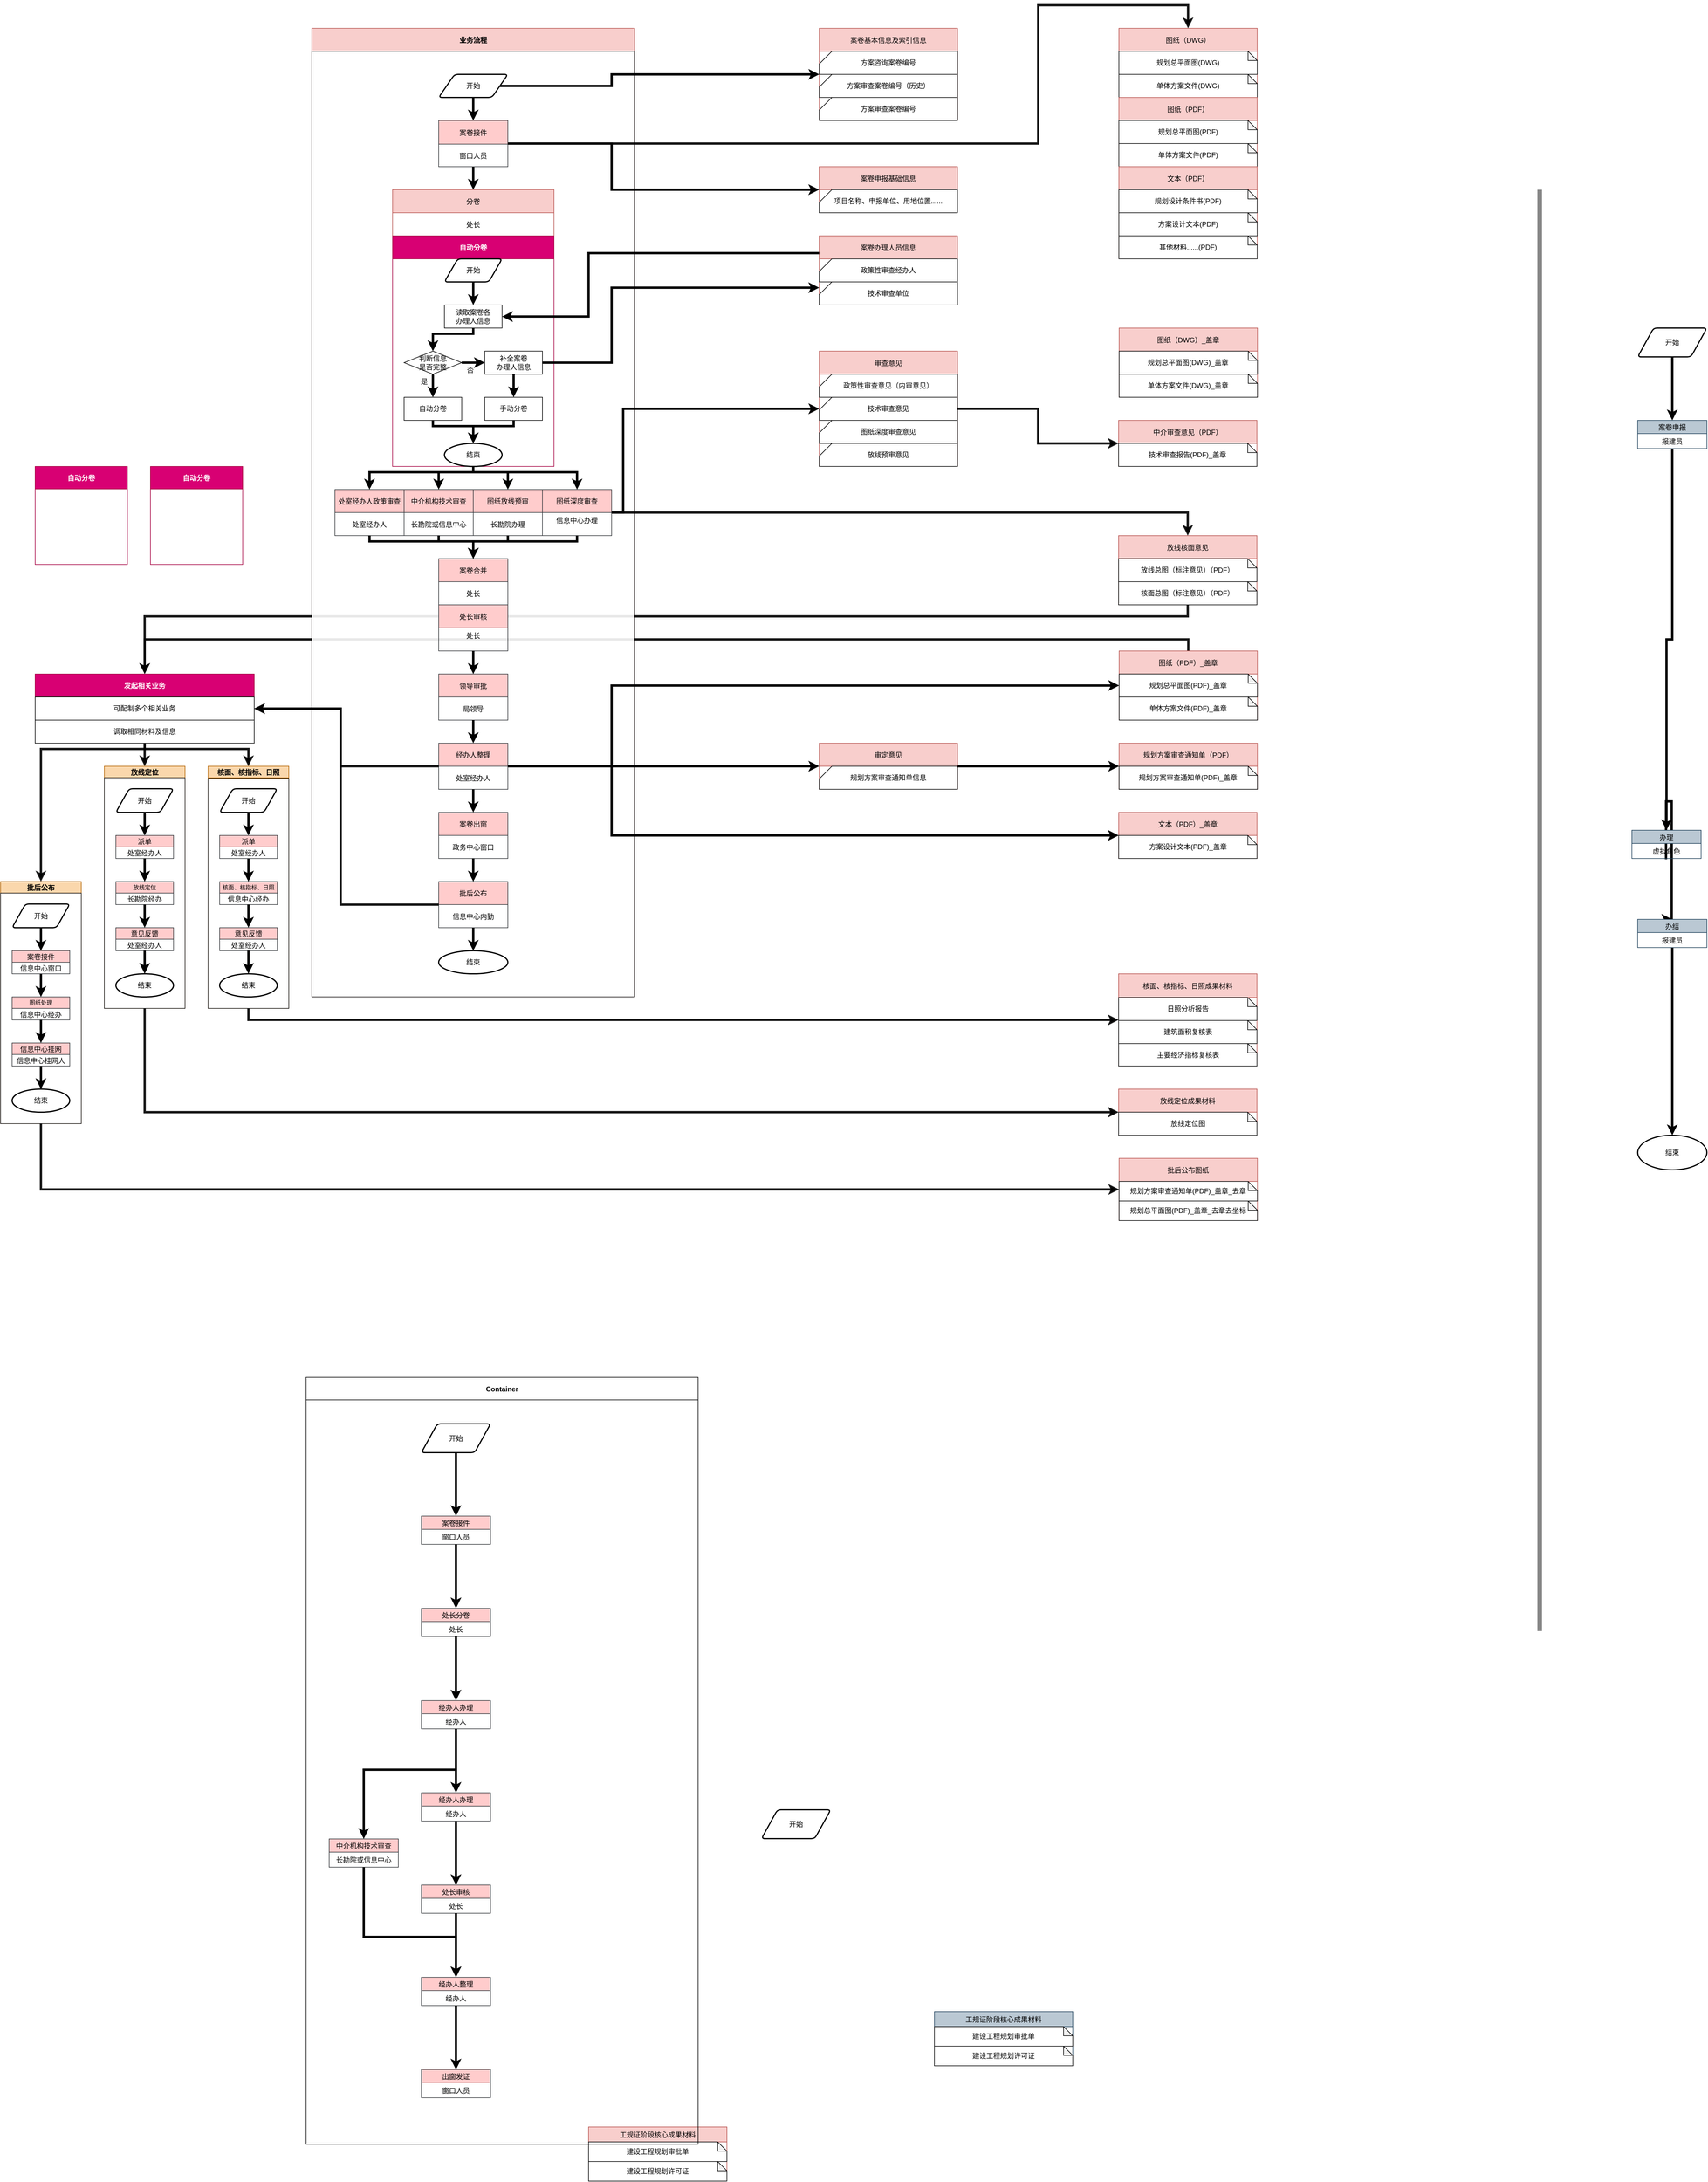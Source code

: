 <mxfile version="12.8.8" type="github"><diagram id="C5RBs43oDa-KdzZeNtuy" name="Page-1"><mxGraphModel dx="7937" dy="3764" grid="1" gridSize="10" guides="1" tooltips="1" connect="1" arrows="1" fold="1" page="1" pageScale="1" pageWidth="827" pageHeight="1169" math="0" shadow="0"><root><mxCell id="WIyWlLk6GJQsqaUBKTNV-0"/><mxCell id="WIyWlLk6GJQsqaUBKTNV-1" parent="WIyWlLk6GJQsqaUBKTNV-0"/><mxCell id="WTOQ7RgYzSvXcb4ZEk5k-353" style="edgeStyle=orthogonalEdgeStyle;rounded=0;orthogonalLoop=1;jettySize=auto;html=1;exitX=0.5;exitY=0;exitDx=0;exitDy=0;strokeWidth=4;fontSize=10;opacity=90;entryX=0.5;entryY=0;entryDx=0;entryDy=0;" parent="WIyWlLk6GJQsqaUBKTNV-1" source="WTOQ7RgYzSvXcb4ZEk5k-84" target="WTOQ7RgYzSvXcb4ZEk5k-340" edge="1"><mxGeometry relative="1" as="geometry"><mxPoint x="-240" y="510" as="targetPoint"/><Array as="points"><mxPoint x="1480" y="500"/><mxPoint x="-330" y="500"/></Array></mxGeometry></mxCell><mxCell id="WTOQ7RgYzSvXcb4ZEk5k-354" style="edgeStyle=orthogonalEdgeStyle;rounded=0;orthogonalLoop=1;jettySize=auto;html=1;exitX=0.5;exitY=1;exitDx=0;exitDy=0;strokeWidth=4;fontSize=10;opacity=90;entryX=0.5;entryY=0;entryDx=0;entryDy=0;" parent="WIyWlLk6GJQsqaUBKTNV-1" source="WTOQ7RgYzSvXcb4ZEk5k-343" target="WTOQ7RgYzSvXcb4ZEk5k-340" edge="1"><mxGeometry relative="1" as="geometry"><mxPoint x="-320" y="580" as="targetPoint"/><Array as="points"><mxPoint x="1480" y="460"/><mxPoint x="-330" y="460"/></Array></mxGeometry></mxCell><mxCell id="WTOQ7RgYzSvXcb4ZEk5k-0" value="业务流程" style="swimlane;startSize=40;fillColor=#f8cecc;strokeColor=#b85450;" parent="WIyWlLk6GJQsqaUBKTNV-1" vertex="1"><mxGeometry x="-40" y="-560" width="560" height="1680" as="geometry"><mxRectangle x="-40" y="-560" width="560" height="40" as="alternateBounds"/></mxGeometry></mxCell><mxCell id="WTOQ7RgYzSvXcb4ZEk5k-366" value="" style="rounded=0;whiteSpace=wrap;html=1;fontSize=10;opacity=90;align=center;" parent="WTOQ7RgYzSvXcb4ZEk5k-0" vertex="1"><mxGeometry y="40" width="560" height="1640" as="geometry"/></mxCell><mxCell id="WTOQ7RgYzSvXcb4ZEk5k-83" style="edgeStyle=orthogonalEdgeStyle;rounded=0;orthogonalLoop=1;jettySize=auto;html=1;exitX=0.5;exitY=1;exitDx=0;exitDy=0;strokeWidth=4;" parent="WTOQ7RgYzSvXcb4ZEk5k-0" source="q9Dw7c0gLZ24XJoEXtp0-10" target="WTOQ7RgYzSvXcb4ZEk5k-55" edge="1"><mxGeometry relative="1" as="geometry"/></mxCell><mxCell id="q9Dw7c0gLZ24XJoEXtp0-10" value="案卷接件" style="swimlane;fontStyle=0;childLayout=stackLayout;horizontal=1;startSize=41;fillColor=#ffcccc;horizontalStack=0;resizeParent=1;resizeParentMax=0;resizeLast=0;collapsible=1;marginBottom=0;strokeColor=#36393d;" parent="WTOQ7RgYzSvXcb4ZEk5k-0" vertex="1"><mxGeometry x="220" y="160" width="120" height="80" as="geometry"><mxRectangle x="220" y="160" width="120" height="40" as="alternateBounds"/></mxGeometry></mxCell><mxCell id="q9Dw7c0gLZ24XJoEXtp0-11" value="窗口人员" style="text;strokeColor=none;fillColor=none;align=center;verticalAlign=middle;spacingLeft=4;spacingRight=4;overflow=hidden;rotatable=0;points=[[0,0.5],[1,0.5]];portConstraint=eastwest;" parent="q9Dw7c0gLZ24XJoEXtp0-10" vertex="1"><mxGeometry y="41" width="120" height="39" as="geometry"/></mxCell><mxCell id="WTOQ7RgYzSvXcb4ZEk5k-55" value="分卷" style="swimlane;fontStyle=0;childLayout=stackLayout;horizontal=1;startSize=40;fillColor=#f8cecc;horizontalStack=0;resizeParent=1;resizeParentMax=0;resizeLast=0;collapsible=1;marginBottom=0;strokeColor=#b85450;" parent="WTOQ7RgYzSvXcb4ZEk5k-0" vertex="1"><mxGeometry x="140" y="280" width="280" height="480" as="geometry"><mxRectangle x="200" y="280" width="280" height="40" as="alternateBounds"/></mxGeometry></mxCell><mxCell id="WTOQ7RgYzSvXcb4ZEk5k-59" value="处长" style="text;strokeColor=none;fillColor=none;align=center;verticalAlign=middle;spacingLeft=4;spacingRight=4;overflow=hidden;rotatable=0;points=[[0,0.5],[1,0.5]];portConstraint=eastwest;" parent="WTOQ7RgYzSvXcb4ZEk5k-55" vertex="1"><mxGeometry y="40" width="280" height="40" as="geometry"/></mxCell><mxCell id="WTOQ7RgYzSvXcb4ZEk5k-62" value="自动分卷" style="swimlane;startSize=40;fillColor=#d80073;strokeColor=#A50040;fontColor=#ffffff;separatorColor=none;" parent="WTOQ7RgYzSvXcb4ZEk5k-55" vertex="1"><mxGeometry y="80" width="280" height="400" as="geometry"><mxRectangle y="80" width="280" height="40" as="alternateBounds"/></mxGeometry></mxCell><mxCell id="WTOQ7RgYzSvXcb4ZEk5k-70" style="edgeStyle=orthogonalEdgeStyle;rounded=0;orthogonalLoop=1;jettySize=auto;html=1;exitX=0.5;exitY=1;exitDx=0;exitDy=0;strokeWidth=4;" parent="WTOQ7RgYzSvXcb4ZEk5k-62" source="WTOQ7RgYzSvXcb4ZEk5k-65" target="WTOQ7RgYzSvXcb4ZEk5k-69" edge="1"><mxGeometry relative="1" as="geometry"/></mxCell><mxCell id="WTOQ7RgYzSvXcb4ZEk5k-71" style="edgeStyle=orthogonalEdgeStyle;rounded=0;orthogonalLoop=1;jettySize=auto;html=1;exitX=0.5;exitY=1;exitDx=0;exitDy=0;entryX=0.5;entryY=0;entryDx=0;entryDy=0;strokeWidth=4;" parent="WTOQ7RgYzSvXcb4ZEk5k-62" source="WTOQ7RgYzSvXcb4ZEk5k-69" target="WTOQ7RgYzSvXcb4ZEk5k-64" edge="1"><mxGeometry relative="1" as="geometry"><Array as="points"><mxPoint x="140" y="170"/><mxPoint x="70" y="170"/></Array></mxGeometry></mxCell><mxCell id="WTOQ7RgYzSvXcb4ZEk5k-73" style="edgeStyle=orthogonalEdgeStyle;rounded=0;orthogonalLoop=1;jettySize=auto;html=1;exitX=0.5;exitY=1;exitDx=0;exitDy=0;strokeWidth=4;" parent="WTOQ7RgYzSvXcb4ZEk5k-62" source="WTOQ7RgYzSvXcb4ZEk5k-64" target="WTOQ7RgYzSvXcb4ZEk5k-72" edge="1"><mxGeometry relative="1" as="geometry"/></mxCell><mxCell id="WTOQ7RgYzSvXcb4ZEk5k-76" style="edgeStyle=orthogonalEdgeStyle;rounded=0;orthogonalLoop=1;jettySize=auto;html=1;exitX=1;exitY=0.5;exitDx=0;exitDy=0;entryX=0;entryY=0.5;entryDx=0;entryDy=0;strokeWidth=4;" parent="WTOQ7RgYzSvXcb4ZEk5k-62" source="WTOQ7RgYzSvXcb4ZEk5k-64" target="WTOQ7RgYzSvXcb4ZEk5k-75" edge="1"><mxGeometry relative="1" as="geometry"/></mxCell><mxCell id="WTOQ7RgYzSvXcb4ZEk5k-65" value="开始" style="shape=parallelogram;html=1;strokeWidth=2;perimeter=parallelogramPerimeter;whiteSpace=wrap;rounded=1;arcSize=12;size=0.23;" parent="WTOQ7RgYzSvXcb4ZEk5k-62" vertex="1"><mxGeometry x="90" y="40" width="100" height="40" as="geometry"/></mxCell><mxCell id="WTOQ7RgYzSvXcb4ZEk5k-69" value="读取案卷各&lt;br&gt;办理人信息" style="rounded=0;whiteSpace=wrap;html=1;" parent="WTOQ7RgYzSvXcb4ZEk5k-62" vertex="1"><mxGeometry x="90" y="120" width="100" height="40" as="geometry"/></mxCell><mxCell id="WTOQ7RgYzSvXcb4ZEk5k-75" value="补全案卷&lt;br&gt;办理人信息" style="rounded=0;whiteSpace=wrap;html=1;" parent="WTOQ7RgYzSvXcb4ZEk5k-62" vertex="1"><mxGeometry x="160" y="200" width="100" height="40" as="geometry"/></mxCell><mxCell id="WTOQ7RgYzSvXcb4ZEk5k-64" value="判断信息&lt;br&gt;是否完整" style="rhombus;whiteSpace=wrap;html=1;" parent="WTOQ7RgYzSvXcb4ZEk5k-62" vertex="1"><mxGeometry x="20" y="200" width="100" height="40" as="geometry"/></mxCell><mxCell id="WTOQ7RgYzSvXcb4ZEk5k-77" value="否" style="text;html=1;strokeColor=none;fillColor=none;align=center;verticalAlign=middle;whiteSpace=wrap;rounded=0;" parent="WTOQ7RgYzSvXcb4ZEk5k-62" vertex="1"><mxGeometry x="120" y="223" width="30" height="20" as="geometry"/></mxCell><mxCell id="WTOQ7RgYzSvXcb4ZEk5k-79" value="" style="edgeStyle=orthogonalEdgeStyle;rounded=0;orthogonalLoop=1;jettySize=auto;html=1;strokeWidth=4;" parent="WTOQ7RgYzSvXcb4ZEk5k-62" source="WTOQ7RgYzSvXcb4ZEk5k-75" target="WTOQ7RgYzSvXcb4ZEk5k-78" edge="1"><mxGeometry relative="1" as="geometry"/></mxCell><mxCell id="WTOQ7RgYzSvXcb4ZEk5k-82" style="edgeStyle=orthogonalEdgeStyle;rounded=0;orthogonalLoop=1;jettySize=auto;html=1;exitX=0.5;exitY=1;exitDx=0;exitDy=0;entryX=0.5;entryY=0;entryDx=0;entryDy=0;entryPerimeter=0;strokeWidth=4;" parent="WTOQ7RgYzSvXcb4ZEk5k-62" source="WTOQ7RgYzSvXcb4ZEk5k-78" target="WTOQ7RgYzSvXcb4ZEk5k-80" edge="1"><mxGeometry relative="1" as="geometry"><Array as="points"><mxPoint x="210" y="330"/><mxPoint x="140" y="330"/></Array></mxGeometry></mxCell><mxCell id="WTOQ7RgYzSvXcb4ZEk5k-81" style="edgeStyle=orthogonalEdgeStyle;rounded=0;orthogonalLoop=1;jettySize=auto;html=1;exitX=0.5;exitY=1;exitDx=0;exitDy=0;entryX=0.5;entryY=0;entryDx=0;entryDy=0;entryPerimeter=0;strokeWidth=4;" parent="WTOQ7RgYzSvXcb4ZEk5k-62" source="WTOQ7RgYzSvXcb4ZEk5k-72" target="WTOQ7RgYzSvXcb4ZEk5k-80" edge="1"><mxGeometry relative="1" as="geometry"><Array as="points"><mxPoint x="70" y="330"/><mxPoint x="140" y="330"/></Array></mxGeometry></mxCell><mxCell id="WTOQ7RgYzSvXcb4ZEk5k-74" value="是" style="text;html=1;strokeColor=none;fillColor=none;align=center;verticalAlign=middle;whiteSpace=wrap;rounded=0;" parent="WTOQ7RgYzSvXcb4ZEk5k-62" vertex="1"><mxGeometry x="40" y="243" width="30" height="20" as="geometry"/></mxCell><mxCell id="WTOQ7RgYzSvXcb4ZEk5k-78" value="手动分卷" style="rounded=0;whiteSpace=wrap;html=1;" parent="WTOQ7RgYzSvXcb4ZEk5k-62" vertex="1"><mxGeometry x="160" y="280" width="100" height="40" as="geometry"/></mxCell><mxCell id="WTOQ7RgYzSvXcb4ZEk5k-72" value="自动分卷" style="rounded=0;whiteSpace=wrap;html=1;" parent="WTOQ7RgYzSvXcb4ZEk5k-62" vertex="1"><mxGeometry x="20" y="280" width="100" height="40" as="geometry"/></mxCell><mxCell id="WTOQ7RgYzSvXcb4ZEk5k-80" value="结束" style="strokeWidth=2;html=1;shape=mxgraph.flowchart.start_1;whiteSpace=wrap;align=center;" parent="WTOQ7RgYzSvXcb4ZEk5k-62" vertex="1"><mxGeometry x="90" y="360" width="100" height="40" as="geometry"/></mxCell><mxCell id="q9Dw7c0gLZ24XJoEXtp0-53" value="图纸深度审查" style="swimlane;fontStyle=0;childLayout=stackLayout;horizontal=1;startSize=40;fillColor=#ffcccc;horizontalStack=0;resizeParent=1;resizeParentMax=0;resizeLast=0;collapsible=1;marginBottom=0;strokeColor=#36393d;verticalAlign=middle;" parent="WTOQ7RgYzSvXcb4ZEk5k-0" vertex="1"><mxGeometry x="400" y="800" width="120" height="80" as="geometry"><mxRectangle x="400" y="800" width="120" height="40" as="alternateBounds"/></mxGeometry></mxCell><mxCell id="q9Dw7c0gLZ24XJoEXtp0-54" value="信息中心办理" style="text;strokeColor=none;fillColor=none;align=center;verticalAlign=top;spacingLeft=4;spacingRight=4;overflow=hidden;rotatable=0;points=[[0,0.5],[1,0.5]];portConstraint=eastwest;" parent="q9Dw7c0gLZ24XJoEXtp0-53" vertex="1"><mxGeometry y="40" width="120" height="40" as="geometry"/></mxCell><mxCell id="q9Dw7c0gLZ24XJoEXtp0-24" value="图纸放线预审" style="swimlane;fontStyle=0;childLayout=stackLayout;horizontal=1;startSize=40;fillColor=#ffcccc;horizontalStack=0;resizeParent=1;resizeParentMax=0;resizeLast=0;collapsible=1;marginBottom=0;strokeColor=#36393d;" parent="WTOQ7RgYzSvXcb4ZEk5k-0" vertex="1"><mxGeometry x="280" y="800" width="120" height="80" as="geometry"><mxRectangle x="280" y="800" width="120" height="40" as="alternateBounds"/></mxGeometry></mxCell><mxCell id="q9Dw7c0gLZ24XJoEXtp0-25" value="长勘院办理" style="text;strokeColor=none;fillColor=none;align=center;verticalAlign=middle;spacingLeft=4;spacingRight=4;overflow=hidden;rotatable=0;points=[[0,0.5],[1,0.5]];portConstraint=eastwest;" parent="q9Dw7c0gLZ24XJoEXtp0-24" vertex="1"><mxGeometry y="40" width="120" height="40" as="geometry"/></mxCell><mxCell id="q9Dw7c0gLZ24XJoEXtp0-34" value="中介机构技术审查" style="swimlane;fontStyle=0;childLayout=stackLayout;horizontal=1;startSize=40;fillColor=#ffcccc;horizontalStack=0;resizeParent=1;resizeParentMax=0;resizeLast=0;collapsible=1;marginBottom=0;strokeColor=#36393d;autosize=1;backgroundOutline=1;" parent="WTOQ7RgYzSvXcb4ZEk5k-0" vertex="1"><mxGeometry x="160" y="800" width="120" height="80" as="geometry"><mxRectangle x="160" y="800" width="120" height="40" as="alternateBounds"/></mxGeometry></mxCell><mxCell id="q9Dw7c0gLZ24XJoEXtp0-35" value="长勘院或信息中心" style="text;strokeColor=none;fillColor=none;align=center;verticalAlign=middle;spacingLeft=4;spacingRight=4;overflow=hidden;rotatable=0;points=[[0,0.5],[1,0.5]];portConstraint=eastwest;" parent="q9Dw7c0gLZ24XJoEXtp0-34" vertex="1"><mxGeometry y="40" width="120" height="40" as="geometry"/></mxCell><mxCell id="q9Dw7c0gLZ24XJoEXtp0-51" value="处室经办人政策审查" style="swimlane;fontStyle=0;childLayout=stackLayout;horizontal=1;startSize=40;fillColor=#ffcccc;horizontalStack=0;resizeParent=1;resizeParentMax=0;resizeLast=0;collapsible=1;marginBottom=0;strokeColor=#36393d;" parent="WTOQ7RgYzSvXcb4ZEk5k-0" vertex="1"><mxGeometry x="40" y="800" width="120" height="80" as="geometry"><mxRectangle x="40" y="800" width="120" height="40" as="alternateBounds"/></mxGeometry></mxCell><mxCell id="q9Dw7c0gLZ24XJoEXtp0-52" value="处室经办人" style="text;strokeColor=none;fillColor=none;align=center;verticalAlign=middle;spacingLeft=4;spacingRight=4;overflow=hidden;rotatable=0;points=[[0,0.5],[1,0.5]];portConstraint=eastwest;" parent="q9Dw7c0gLZ24XJoEXtp0-51" vertex="1"><mxGeometry y="40" width="120" height="40" as="geometry"/></mxCell><mxCell id="WTOQ7RgYzSvXcb4ZEk5k-7" value="案卷合并" style="swimlane;fontStyle=0;childLayout=stackLayout;horizontal=1;startSize=40;fillColor=#ffcccc;horizontalStack=0;resizeParent=1;resizeParentMax=0;resizeLast=0;collapsible=1;marginBottom=0;strokeColor=#36393d;" parent="WTOQ7RgYzSvXcb4ZEk5k-0" vertex="1"><mxGeometry x="220" y="920" width="120" height="80" as="geometry"><mxRectangle x="220" y="920" width="120" height="40" as="alternateBounds"/></mxGeometry></mxCell><mxCell id="WTOQ7RgYzSvXcb4ZEk5k-8" value="处长" style="text;strokeColor=none;fillColor=none;align=center;verticalAlign=middle;spacingLeft=4;spacingRight=4;overflow=hidden;rotatable=0;points=[[0,0.5],[1,0.5]];portConstraint=eastwest;" parent="WTOQ7RgYzSvXcb4ZEk5k-7" vertex="1"><mxGeometry y="40" width="120" height="40" as="geometry"/></mxCell><mxCell id="q9Dw7c0gLZ24XJoEXtp0-58" value="处长审核" style="swimlane;fontStyle=0;childLayout=stackLayout;horizontal=1;startSize=40;fillColor=#ffcccc;horizontalStack=0;resizeParent=1;resizeParentMax=0;resizeLast=0;collapsible=1;marginBottom=0;strokeColor=#36393d;" parent="WTOQ7RgYzSvXcb4ZEk5k-0" vertex="1"><mxGeometry x="220" y="1000" width="120" height="80" as="geometry"><mxRectangle x="220" y="1000" width="120" height="40" as="alternateBounds"/></mxGeometry></mxCell><mxCell id="q9Dw7c0gLZ24XJoEXtp0-59" value="处长" style="text;strokeColor=none;fillColor=none;align=center;verticalAlign=top;spacingLeft=4;spacingRight=4;overflow=hidden;rotatable=0;points=[[0,0.5],[1,0.5]];portConstraint=eastwest;" parent="q9Dw7c0gLZ24XJoEXtp0-58" vertex="1"><mxGeometry y="40" width="120" height="40" as="geometry"/></mxCell><mxCell id="q9Dw7c0gLZ24XJoEXtp0-55" value="领导审批" style="swimlane;fontStyle=0;childLayout=stackLayout;horizontal=1;startSize=40;fillColor=#ffcccc;horizontalStack=0;resizeParent=1;resizeParentMax=0;resizeLast=0;collapsible=1;marginBottom=0;strokeColor=#36393d;verticalAlign=middle;" parent="WTOQ7RgYzSvXcb4ZEk5k-0" vertex="1"><mxGeometry x="220" y="1120" width="120" height="80" as="geometry"><mxRectangle x="220" y="1120" width="120" height="40" as="alternateBounds"/></mxGeometry></mxCell><mxCell id="q9Dw7c0gLZ24XJoEXtp0-56" value="局领导" style="text;strokeColor=none;fillColor=none;align=center;verticalAlign=middle;spacingLeft=4;spacingRight=4;overflow=hidden;rotatable=0;points=[[0,0.5],[1,0.5]];portConstraint=eastwest;" parent="q9Dw7c0gLZ24XJoEXtp0-55" vertex="1"><mxGeometry y="40" width="120" height="40" as="geometry"/></mxCell><mxCell id="q9Dw7c0gLZ24XJoEXtp0-61" value="经办人整理" style="swimlane;fontStyle=0;childLayout=stackLayout;horizontal=1;startSize=40;fillColor=#ffcccc;horizontalStack=0;resizeParent=1;resizeParentMax=0;resizeLast=0;collapsible=1;marginBottom=0;strokeColor=#36393d;" parent="WTOQ7RgYzSvXcb4ZEk5k-0" vertex="1"><mxGeometry x="220" y="1240" width="120" height="80" as="geometry"><mxRectangle x="220" y="1240" width="120" height="40" as="alternateBounds"/></mxGeometry></mxCell><mxCell id="q9Dw7c0gLZ24XJoEXtp0-62" value="处室经办人" style="text;strokeColor=none;fillColor=none;align=center;verticalAlign=middle;spacingLeft=4;spacingRight=4;overflow=hidden;rotatable=0;points=[[0,0.5],[1,0.5]];portConstraint=eastwest;" parent="q9Dw7c0gLZ24XJoEXtp0-61" vertex="1"><mxGeometry y="40" width="120" height="40" as="geometry"/></mxCell><mxCell id="q9Dw7c0gLZ24XJoEXtp0-131" value="案卷出窗" style="swimlane;fontStyle=0;childLayout=stackLayout;horizontal=1;startSize=40;fillColor=#ffcccc;horizontalStack=0;resizeParent=1;resizeParentMax=0;resizeLast=0;collapsible=1;marginBottom=0;strokeColor=#36393d;" parent="WTOQ7RgYzSvXcb4ZEk5k-0" vertex="1"><mxGeometry x="220" y="1360" width="120" height="80" as="geometry"><mxRectangle x="220" y="1360" width="120" height="40" as="alternateBounds"/></mxGeometry></mxCell><mxCell id="q9Dw7c0gLZ24XJoEXtp0-132" value="政务中心窗口" style="text;strokeColor=none;fillColor=none;align=center;verticalAlign=middle;spacingLeft=4;spacingRight=4;overflow=hidden;rotatable=0;points=[[0,0.5],[1,0.5]];portConstraint=eastwest;" parent="q9Dw7c0gLZ24XJoEXtp0-131" vertex="1"><mxGeometry y="40" width="120" height="40" as="geometry"/></mxCell><mxCell id="q9Dw7c0gLZ24XJoEXtp0-171" style="edgeStyle=orthogonalEdgeStyle;rounded=0;orthogonalLoop=1;jettySize=auto;html=1;exitX=0.5;exitY=1;exitDx=0;exitDy=0;entryX=0.5;entryY=0;entryDx=0;entryDy=0;strokeWidth=4;" parent="WTOQ7RgYzSvXcb4ZEk5k-0" source="q9Dw7c0gLZ24XJoEXtp0-170" target="q9Dw7c0gLZ24XJoEXtp0-10" edge="1"><mxGeometry relative="1" as="geometry"/></mxCell><mxCell id="q9Dw7c0gLZ24XJoEXtp0-170" value="开始" style="shape=parallelogram;html=1;strokeWidth=2;perimeter=parallelogramPerimeter;whiteSpace=wrap;rounded=1;arcSize=12;size=0.23;align=center;" parent="WTOQ7RgYzSvXcb4ZEk5k-0" vertex="1"><mxGeometry x="220" y="80" width="120" height="40" as="geometry"/></mxCell><mxCell id="WTOQ7RgYzSvXcb4ZEk5k-37" style="edgeStyle=orthogonalEdgeStyle;rounded=0;orthogonalLoop=1;jettySize=auto;html=1;exitX=0.5;exitY=1;exitDx=0;exitDy=0;strokeWidth=4;entryX=0.5;entryY=0;entryDx=0;entryDy=0;" parent="WTOQ7RgYzSvXcb4ZEk5k-0" source="q9Dw7c0gLZ24XJoEXtp0-53" target="WTOQ7RgYzSvXcb4ZEk5k-7" edge="1"><mxGeometry relative="1" as="geometry"><mxPoint x="260" y="1010" as="targetPoint"/><Array as="points"><mxPoint x="460" y="890"/><mxPoint x="280" y="890"/></Array></mxGeometry></mxCell><mxCell id="WTOQ7RgYzSvXcb4ZEk5k-36" style="edgeStyle=orthogonalEdgeStyle;rounded=0;orthogonalLoop=1;jettySize=auto;html=1;exitX=0.5;exitY=1;exitDx=0;exitDy=0;strokeWidth=4;entryX=0.5;entryY=0;entryDx=0;entryDy=0;" parent="WTOQ7RgYzSvXcb4ZEk5k-0" source="q9Dw7c0gLZ24XJoEXtp0-24" target="WTOQ7RgYzSvXcb4ZEk5k-7" edge="1"><mxGeometry relative="1" as="geometry"><mxPoint x="260" y="1010" as="targetPoint"/><Array as="points"><mxPoint x="340" y="890"/><mxPoint x="280" y="890"/></Array></mxGeometry></mxCell><mxCell id="WTOQ7RgYzSvXcb4ZEk5k-35" style="edgeStyle=orthogonalEdgeStyle;rounded=0;orthogonalLoop=1;jettySize=auto;html=1;exitX=0.5;exitY=1;exitDx=0;exitDy=0;entryX=0.5;entryY=0;entryDx=0;entryDy=0;strokeWidth=4;" parent="WTOQ7RgYzSvXcb4ZEk5k-0" source="q9Dw7c0gLZ24XJoEXtp0-34" target="WTOQ7RgYzSvXcb4ZEk5k-7" edge="1"><mxGeometry relative="1" as="geometry"><Array as="points"><mxPoint x="220" y="890"/><mxPoint x="280" y="890"/></Array></mxGeometry></mxCell><mxCell id="WTOQ7RgYzSvXcb4ZEk5k-34" style="edgeStyle=orthogonalEdgeStyle;rounded=0;orthogonalLoop=1;jettySize=auto;html=1;exitX=0.5;exitY=1;exitDx=0;exitDy=0;entryX=0.5;entryY=0;entryDx=0;entryDy=0;strokeWidth=4;" parent="WTOQ7RgYzSvXcb4ZEk5k-0" source="q9Dw7c0gLZ24XJoEXtp0-51" target="WTOQ7RgYzSvXcb4ZEk5k-7" edge="1"><mxGeometry relative="1" as="geometry"><Array as="points"><mxPoint x="100" y="890"/><mxPoint x="280" y="890"/></Array></mxGeometry></mxCell><mxCell id="WTOQ7RgYzSvXcb4ZEk5k-45" style="edgeStyle=orthogonalEdgeStyle;rounded=0;orthogonalLoop=1;jettySize=auto;html=1;entryX=0.5;entryY=0;entryDx=0;entryDy=0;strokeWidth=4;exitX=0.5;exitY=1;exitDx=0;exitDy=0;" parent="WTOQ7RgYzSvXcb4ZEk5k-0" source="WTOQ7RgYzSvXcb4ZEk5k-55" target="q9Dw7c0gLZ24XJoEXtp0-51" edge="1"><mxGeometry relative="1" as="geometry"><mxPoint x="280" y="830" as="sourcePoint"/><Array as="points"><mxPoint x="280" y="770"/><mxPoint x="100" y="770"/></Array></mxGeometry></mxCell><mxCell id="WTOQ7RgYzSvXcb4ZEk5k-46" style="edgeStyle=orthogonalEdgeStyle;rounded=0;orthogonalLoop=1;jettySize=auto;html=1;exitX=0.5;exitY=1;exitDx=0;exitDy=0;entryX=0.5;entryY=0;entryDx=0;entryDy=0;strokeWidth=4;" parent="WTOQ7RgYzSvXcb4ZEk5k-0" source="WTOQ7RgYzSvXcb4ZEk5k-55" target="q9Dw7c0gLZ24XJoEXtp0-34" edge="1"><mxGeometry relative="1" as="geometry"><mxPoint x="280" y="830" as="sourcePoint"/><Array as="points"><mxPoint x="280" y="770"/><mxPoint x="220" y="770"/></Array></mxGeometry></mxCell><mxCell id="WTOQ7RgYzSvXcb4ZEk5k-47" style="edgeStyle=orthogonalEdgeStyle;rounded=0;orthogonalLoop=1;jettySize=auto;html=1;exitX=0.5;exitY=1;exitDx=0;exitDy=0;entryX=0.5;entryY=0;entryDx=0;entryDy=0;strokeWidth=4;" parent="WTOQ7RgYzSvXcb4ZEk5k-0" source="WTOQ7RgYzSvXcb4ZEk5k-55" target="q9Dw7c0gLZ24XJoEXtp0-24" edge="1"><mxGeometry relative="1" as="geometry"><mxPoint x="280" y="830" as="sourcePoint"/><Array as="points"><mxPoint x="280" y="770"/><mxPoint x="340" y="770"/></Array></mxGeometry></mxCell><mxCell id="WTOQ7RgYzSvXcb4ZEk5k-48" style="edgeStyle=orthogonalEdgeStyle;rounded=0;orthogonalLoop=1;jettySize=auto;html=1;exitX=0.5;exitY=1;exitDx=0;exitDy=0;entryX=0.5;entryY=0;entryDx=0;entryDy=0;strokeWidth=4;" parent="WTOQ7RgYzSvXcb4ZEk5k-0" source="WTOQ7RgYzSvXcb4ZEk5k-55" target="q9Dw7c0gLZ24XJoEXtp0-53" edge="1"><mxGeometry relative="1" as="geometry"><mxPoint x="280" y="830" as="sourcePoint"/><Array as="points"><mxPoint x="280" y="770"/><mxPoint x="460" y="770"/></Array></mxGeometry></mxCell><mxCell id="q9Dw7c0gLZ24XJoEXtp0-79" style="edgeStyle=orthogonalEdgeStyle;rounded=0;orthogonalLoop=1;jettySize=auto;html=1;exitX=0.5;exitY=1;exitDx=0;exitDy=0;strokeWidth=4;" parent="WTOQ7RgYzSvXcb4ZEk5k-0" source="q9Dw7c0gLZ24XJoEXtp0-58" target="q9Dw7c0gLZ24XJoEXtp0-55" edge="1"><mxGeometry relative="1" as="geometry"/></mxCell><mxCell id="q9Dw7c0gLZ24XJoEXtp0-80" style="edgeStyle=orthogonalEdgeStyle;rounded=0;orthogonalLoop=1;jettySize=auto;html=1;exitX=0.5;exitY=1;exitDx=0;exitDy=0;strokeWidth=4;" parent="WTOQ7RgYzSvXcb4ZEk5k-0" source="q9Dw7c0gLZ24XJoEXtp0-55" target="q9Dw7c0gLZ24XJoEXtp0-61" edge="1"><mxGeometry relative="1" as="geometry"/></mxCell><mxCell id="q9Dw7c0gLZ24XJoEXtp0-153" style="edgeStyle=orthogonalEdgeStyle;rounded=0;orthogonalLoop=1;jettySize=auto;html=1;exitX=0.5;exitY=1;exitDx=0;exitDy=0;strokeWidth=4;" parent="WTOQ7RgYzSvXcb4ZEk5k-0" source="q9Dw7c0gLZ24XJoEXtp0-61" target="q9Dw7c0gLZ24XJoEXtp0-131" edge="1"><mxGeometry relative="1" as="geometry"/></mxCell><mxCell id="WTOQ7RgYzSvXcb4ZEk5k-102" style="edgeStyle=orthogonalEdgeStyle;rounded=0;orthogonalLoop=1;jettySize=auto;html=1;exitX=0.5;exitY=1;exitDx=0;exitDy=0;entryX=0.5;entryY=0;entryDx=0;entryDy=0;strokeWidth=4;" parent="WTOQ7RgYzSvXcb4ZEk5k-0" source="q9Dw7c0gLZ24XJoEXtp0-131" target="q9Dw7c0gLZ24XJoEXtp0-247" edge="1"><mxGeometry relative="1" as="geometry"/></mxCell><mxCell id="q9Dw7c0gLZ24XJoEXtp0-247" value="批后公布" style="swimlane;fontStyle=0;childLayout=stackLayout;horizontal=1;startSize=40;fillColor=#ffcccc;horizontalStack=0;resizeParent=1;resizeParentMax=0;resizeLast=0;collapsible=1;marginBottom=0;strokeColor=#36393d;" parent="WTOQ7RgYzSvXcb4ZEk5k-0" vertex="1"><mxGeometry x="220" y="1480" width="120" height="80" as="geometry"><mxRectangle x="220" y="1480" width="120" height="40" as="alternateBounds"/></mxGeometry></mxCell><mxCell id="q9Dw7c0gLZ24XJoEXtp0-248" value="信息中心内勤" style="text;strokeColor=none;fillColor=none;align=center;verticalAlign=middle;spacingLeft=4;spacingRight=4;overflow=hidden;rotatable=0;points=[[0,0.5],[1,0.5]];portConstraint=eastwest;" parent="q9Dw7c0gLZ24XJoEXtp0-247" vertex="1"><mxGeometry y="40" width="120" height="40" as="geometry"/></mxCell><mxCell id="q9Dw7c0gLZ24XJoEXtp0-172" value="结束" style="strokeWidth=2;html=1;shape=mxgraph.flowchart.start_1;whiteSpace=wrap;align=center;" parent="WTOQ7RgYzSvXcb4ZEk5k-0" vertex="1"><mxGeometry x="220" y="1600" width="120" height="40" as="geometry"/></mxCell><mxCell id="q9Dw7c0gLZ24XJoEXtp0-303" style="edgeStyle=orthogonalEdgeStyle;rounded=0;orthogonalLoop=1;jettySize=auto;html=1;strokeWidth=4;entryX=0.5;entryY=0;entryDx=0;entryDy=0;entryPerimeter=0;" parent="WTOQ7RgYzSvXcb4ZEk5k-0" source="q9Dw7c0gLZ24XJoEXtp0-247" target="q9Dw7c0gLZ24XJoEXtp0-172" edge="1"><mxGeometry relative="1" as="geometry"><mxPoint x="210" y="1623.5" as="sourcePoint"/><mxPoint x="450" y="1620" as="targetPoint"/><Array as="points"/></mxGeometry></mxCell><mxCell id="q9Dw7c0gLZ24XJoEXtp0-243" value="" style="endArrow=none;html=1;strokeWidth=8;fillColor=none;strokeColor=#878787;" parent="WIyWlLk6GJQsqaUBKTNV-1" edge="1"><mxGeometry width="50" height="50" relative="1" as="geometry"><mxPoint x="2090" y="2220" as="sourcePoint"/><mxPoint x="2090" y="-280" as="targetPoint"/></mxGeometry></mxCell><mxCell id="q9Dw7c0gLZ24XJoEXtp0-214" style="edgeStyle=orthogonalEdgeStyle;rounded=0;orthogonalLoop=1;jettySize=auto;html=1;exitX=0.5;exitY=1;exitDx=0;exitDy=0;entryX=0.5;entryY=0;entryDx=0;entryDy=0;strokeWidth=4;" parent="WIyWlLk6GJQsqaUBKTNV-1" source="q9Dw7c0gLZ24XJoEXtp0-215" target="q9Dw7c0gLZ24XJoEXtp0-212" edge="1"><mxGeometry relative="1" as="geometry"/></mxCell><mxCell id="q9Dw7c0gLZ24XJoEXtp0-215" value="开始" style="shape=parallelogram;html=1;strokeWidth=2;perimeter=parallelogramPerimeter;whiteSpace=wrap;rounded=1;arcSize=12;size=0.23;align=center;" parent="WIyWlLk6GJQsqaUBKTNV-1" vertex="1"><mxGeometry x="2260" y="-40" width="120" height="50" as="geometry"/></mxCell><mxCell id="q9Dw7c0gLZ24XJoEXtp0-232" style="edgeStyle=orthogonalEdgeStyle;rounded=0;orthogonalLoop=1;jettySize=auto;html=1;entryX=0.5;entryY=0;entryDx=0;entryDy=0;strokeWidth=4;exitX=0.5;exitY=1;exitDx=0;exitDy=0;" parent="WIyWlLk6GJQsqaUBKTNV-1" source="q9Dw7c0gLZ24XJoEXtp0-212" target="q9Dw7c0gLZ24XJoEXtp0-224" edge="1"><mxGeometry relative="1" as="geometry"><mxPoint x="2430" y="440" as="sourcePoint"/><mxPoint x="2280" y="300" as="targetPoint"/></mxGeometry></mxCell><mxCell id="q9Dw7c0gLZ24XJoEXtp0-233" style="edgeStyle=orthogonalEdgeStyle;rounded=0;orthogonalLoop=1;jettySize=auto;html=1;entryX=0.5;entryY=0;entryDx=0;entryDy=0;strokeWidth=4;exitX=0.493;exitY=1.055;exitDx=0;exitDy=0;exitPerimeter=0;" parent="WIyWlLk6GJQsqaUBKTNV-1" source="q9Dw7c0gLZ24XJoEXtp0-225" target="q9Dw7c0gLZ24XJoEXtp0-227" edge="1"><mxGeometry relative="1" as="geometry"><mxPoint x="2360" y="605" as="sourcePoint"/><mxPoint x="2360" y="964" as="targetPoint"/><Array as="points"><mxPoint x="2319" y="781"/></Array></mxGeometry></mxCell><mxCell id="yhN4OXkpInR8AnbPl5Tl-0" value="图纸（DWG）" style="swimlane;fontStyle=0;childLayout=stackLayout;horizontal=1;startSize=40;fillColor=#f8cecc;horizontalStack=0;resizeParent=1;resizeParentMax=0;resizeLast=0;collapsible=1;marginBottom=0;align=center;html=0;strokeColor=#b85450;" parent="WIyWlLk6GJQsqaUBKTNV-1" vertex="1"><mxGeometry x="1360.01" y="-560" width="240" height="120" as="geometry"><mxRectangle x="1241" y="-560" width="240" height="40" as="alternateBounds"/></mxGeometry></mxCell><mxCell id="yhN4OXkpInR8AnbPl5Tl-2" value="规划总平面图(DWG)" style="shape=note;whiteSpace=wrap;html=1;backgroundOutline=1;darkOpacity=0.05;align=center;size=16;" parent="yhN4OXkpInR8AnbPl5Tl-0" vertex="1"><mxGeometry y="40" width="240" height="40" as="geometry"/></mxCell><mxCell id="yhN4OXkpInR8AnbPl5Tl-1" value="单体方案文件(DWG)" style="shape=note;whiteSpace=wrap;html=1;backgroundOutline=1;darkOpacity=0.05;align=center;size=16;" parent="yhN4OXkpInR8AnbPl5Tl-0" vertex="1"><mxGeometry y="80" width="240" height="40" as="geometry"/></mxCell><mxCell id="q9Dw7c0gLZ24XJoEXtp0-236" value="结束" style="strokeWidth=2;html=1;shape=mxgraph.flowchart.start_1;whiteSpace=wrap;align=center;" parent="WIyWlLk6GJQsqaUBKTNV-1" vertex="1"><mxGeometry x="2260" y="1360" width="120" height="60" as="geometry"/></mxCell><mxCell id="q9Dw7c0gLZ24XJoEXtp0-238" style="edgeStyle=orthogonalEdgeStyle;rounded=0;orthogonalLoop=1;jettySize=auto;html=1;strokeWidth=4;exitX=0.5;exitY=1;exitDx=0;exitDy=0;entryX=0.5;entryY=0;entryDx=0;entryDy=0;entryPerimeter=0;" parent="WIyWlLk6GJQsqaUBKTNV-1" source="q9Dw7c0gLZ24XJoEXtp0-227" target="q9Dw7c0gLZ24XJoEXtp0-236" edge="1"><mxGeometry relative="1" as="geometry"><mxPoint x="2420" y="1065.0" as="sourcePoint"/><mxPoint x="2330" y="1360" as="targetPoint"/><Array as="points"><mxPoint x="2320" y="1120"/><mxPoint x="2320" y="1120"/></Array></mxGeometry></mxCell><mxCell id="q9Dw7c0gLZ24XJoEXtp0-105" value="图纸（PDF）" style="swimlane;fontStyle=0;childLayout=stackLayout;horizontal=1;startSize=40;fillColor=#f8cecc;horizontalStack=0;resizeParent=1;resizeParentMax=0;resizeLast=0;collapsible=1;marginBottom=0;align=center;html=0;strokeColor=#b85450;" parent="WIyWlLk6GJQsqaUBKTNV-1" vertex="1"><mxGeometry x="1359.96" y="-440" width="240" height="120" as="geometry"><mxRectangle x="1360" y="-360" width="240" height="40" as="alternateBounds"/></mxGeometry></mxCell><mxCell id="q9Dw7c0gLZ24XJoEXtp0-107" value="规划总平面图(PDF)" style="shape=note;whiteSpace=wrap;html=1;backgroundOutline=1;darkOpacity=0.05;align=center;size=16;" parent="q9Dw7c0gLZ24XJoEXtp0-105" vertex="1"><mxGeometry y="40" width="240" height="40" as="geometry"/></mxCell><mxCell id="q9Dw7c0gLZ24XJoEXtp0-106" value="单体方案文件(PDF)" style="shape=note;whiteSpace=wrap;html=1;backgroundOutline=1;darkOpacity=0.05;align=center;size=16;" parent="q9Dw7c0gLZ24XJoEXtp0-105" vertex="1"><mxGeometry y="80" width="240" height="40" as="geometry"/></mxCell><mxCell id="yhN4OXkpInR8AnbPl5Tl-6" value="文本（PDF）" style="swimlane;fontStyle=0;childLayout=stackLayout;horizontal=1;startSize=40;fillColor=#f8cecc;horizontalStack=0;resizeParent=1;resizeParentMax=0;resizeLast=0;collapsible=1;marginBottom=0;align=center;html=0;strokeColor=#b85450;" parent="WIyWlLk6GJQsqaUBKTNV-1" vertex="1"><mxGeometry x="1359.96" y="-320" width="240" height="160" as="geometry"><mxRectangle x="1359.96" y="-280" width="240" height="40" as="alternateBounds"/></mxGeometry></mxCell><mxCell id="WTOQ7RgYzSvXcb4ZEk5k-14" value="规划设计条件书(PDF)" style="shape=note;whiteSpace=wrap;html=1;backgroundOutline=1;darkOpacity=0.05;align=center;size=16;" parent="yhN4OXkpInR8AnbPl5Tl-6" vertex="1"><mxGeometry y="40" width="240" height="40" as="geometry"/></mxCell><mxCell id="yhN4OXkpInR8AnbPl5Tl-11" value="方案设计文本(PDF)" style="shape=note;whiteSpace=wrap;html=1;backgroundOutline=1;darkOpacity=0.05;align=center;size=16;" parent="yhN4OXkpInR8AnbPl5Tl-6" vertex="1"><mxGeometry y="80" width="240" height="40" as="geometry"/></mxCell><mxCell id="WTOQ7RgYzSvXcb4ZEk5k-15" value="其他材料......(PDF)" style="shape=note;whiteSpace=wrap;html=1;backgroundOutline=1;darkOpacity=0.05;align=center;size=16;" parent="yhN4OXkpInR8AnbPl5Tl-6" vertex="1"><mxGeometry y="120" width="240" height="40" as="geometry"/></mxCell><mxCell id="WTOQ7RgYzSvXcb4ZEk5k-371" style="edgeStyle=orthogonalEdgeStyle;rounded=0;orthogonalLoop=1;jettySize=auto;html=1;exitX=1;exitY=0.5;exitDx=0;exitDy=0;entryX=0;entryY=0.5;entryDx=0;entryDy=0;strokeWidth=4;fontSize=10;opacity=90;" parent="WIyWlLk6GJQsqaUBKTNV-1" source="WTOQ7RgYzSvXcb4ZEk5k-255" target="q9Dw7c0gLZ24XJoEXtp0-112" edge="1"><mxGeometry relative="1" as="geometry"/></mxCell><mxCell id="WTOQ7RgYzSvXcb4ZEk5k-255" value="审查意见" style="swimlane;fontStyle=0;childLayout=stackLayout;horizontal=1;startSize=40;fillColor=#f8cecc;horizontalStack=0;resizeParent=1;resizeParentMax=0;resizeLast=0;collapsible=1;marginBottom=0;align=center;html=0;strokeColor=#b85450;" parent="WIyWlLk6GJQsqaUBKTNV-1" vertex="1"><mxGeometry x="840.11" width="240" height="200" as="geometry"><mxRectangle x="840" y="-40" width="240" height="40" as="alternateBounds"/></mxGeometry></mxCell><mxCell id="WTOQ7RgYzSvXcb4ZEk5k-259" value="政策性审查意见（内审意见）" style="shape=card;whiteSpace=wrap;html=1;align=center;size=22;" parent="WTOQ7RgYzSvXcb4ZEk5k-255" vertex="1"><mxGeometry y="40" width="240" height="40" as="geometry"/></mxCell><mxCell id="WTOQ7RgYzSvXcb4ZEk5k-258" value="技术审查意见" style="shape=card;whiteSpace=wrap;html=1;align=center;size=22;" parent="WTOQ7RgYzSvXcb4ZEk5k-255" vertex="1"><mxGeometry y="80" width="240" height="40" as="geometry"/></mxCell><mxCell id="WTOQ7RgYzSvXcb4ZEk5k-256" value="图纸深度审查意见" style="shape=card;whiteSpace=wrap;html=1;align=center;size=22;" parent="WTOQ7RgYzSvXcb4ZEk5k-255" vertex="1"><mxGeometry y="120" width="240" height="40" as="geometry"/></mxCell><mxCell id="WTOQ7RgYzSvXcb4ZEk5k-257" value="放线预审意见" style="shape=card;whiteSpace=wrap;html=1;align=center;size=22;" parent="WTOQ7RgYzSvXcb4ZEk5k-255" vertex="1"><mxGeometry y="160" width="240" height="40" as="geometry"/></mxCell><mxCell id="WTOQ7RgYzSvXcb4ZEk5k-343" value="放线核面意见" style="swimlane;fontStyle=0;childLayout=stackLayout;horizontal=1;startSize=40;fillColor=#f8cecc;horizontalStack=0;resizeParent=1;resizeParentMax=0;resizeLast=0;collapsible=1;marginBottom=0;align=center;html=0;strokeColor=#b85450;" parent="WIyWlLk6GJQsqaUBKTNV-1" vertex="1"><mxGeometry x="1359.46" y="320" width="240" height="120" as="geometry"><mxRectangle x="1360.3" y="320" width="240" height="40" as="alternateBounds"/></mxGeometry></mxCell><mxCell id="WTOQ7RgYzSvXcb4ZEk5k-344" value="放线总图（标注意见）（PDF）" style="shape=note;whiteSpace=wrap;html=1;backgroundOutline=1;darkOpacity=0.05;align=center;size=16;" parent="WTOQ7RgYzSvXcb4ZEk5k-343" vertex="1"><mxGeometry y="40" width="240" height="40" as="geometry"/></mxCell><mxCell id="WTOQ7RgYzSvXcb4ZEk5k-345" value="核面总图（标注意见）（PDF）" style="shape=note;whiteSpace=wrap;html=1;backgroundOutline=1;darkOpacity=0.05;align=center;size=16;" parent="WTOQ7RgYzSvXcb4ZEk5k-343" vertex="1"><mxGeometry y="80" width="240" height="40" as="geometry"/></mxCell><mxCell id="q9Dw7c0gLZ24XJoEXtp0-124" value="图纸（DWG）_盖章" style="swimlane;fontStyle=0;childLayout=stackLayout;horizontal=1;startSize=40;fillColor=#f8cecc;horizontalStack=0;resizeParent=1;resizeParentMax=0;resizeLast=0;collapsible=1;marginBottom=0;align=center;html=0;strokeColor=#b85450;" parent="WIyWlLk6GJQsqaUBKTNV-1" vertex="1"><mxGeometry x="1360.41" y="-40" width="240" height="120" as="geometry"><mxRectangle x="1359.96" width="240" height="40" as="alternateBounds"/></mxGeometry></mxCell><mxCell id="q9Dw7c0gLZ24XJoEXtp0-128" value="规划总平面图(DWG)_盖章" style="shape=note;whiteSpace=wrap;html=1;backgroundOutline=1;darkOpacity=0.05;align=center;size=16;" parent="q9Dw7c0gLZ24XJoEXtp0-124" vertex="1"><mxGeometry y="40" width="240" height="40" as="geometry"/></mxCell><mxCell id="q9Dw7c0gLZ24XJoEXtp0-126" value="单体方案文件(DWG)_盖章" style="shape=note;whiteSpace=wrap;html=1;backgroundOutline=1;darkOpacity=0.05;align=center;size=16;" parent="q9Dw7c0gLZ24XJoEXtp0-124" vertex="1"><mxGeometry y="80" width="240" height="40" as="geometry"/></mxCell><mxCell id="q9Dw7c0gLZ24XJoEXtp0-112" value="中介审查意见（PDF）" style="swimlane;fontStyle=0;childLayout=stackLayout;horizontal=1;startSize=40;fillColor=#f8cecc;horizontalStack=0;resizeParent=1;resizeParentMax=0;resizeLast=0;collapsible=1;marginBottom=0;align=center;html=0;strokeColor=#b85450;" parent="WIyWlLk6GJQsqaUBKTNV-1" vertex="1"><mxGeometry x="1359.46" y="120" width="240" height="80" as="geometry"><mxRectangle x="1360.41" y="120" width="240" height="40" as="alternateBounds"/></mxGeometry></mxCell><mxCell id="q9Dw7c0gLZ24XJoEXtp0-113" value="技术审查报告(PDF)_盖章" style="shape=note;whiteSpace=wrap;html=1;backgroundOutline=1;darkOpacity=0.05;align=center;size=16;" parent="q9Dw7c0gLZ24XJoEXtp0-112" vertex="1"><mxGeometry y="40" width="240" height="40" as="geometry"/></mxCell><mxCell id="WTOQ7RgYzSvXcb4ZEk5k-181" value="案卷办理人员信息" style="swimlane;fontStyle=0;childLayout=stackLayout;horizontal=1;startSize=40;fillColor=#f8cecc;horizontalStack=0;resizeParent=1;resizeParentMax=0;resizeLast=0;collapsible=1;marginBottom=0;align=center;html=0;strokeColor=#b85450;" parent="WIyWlLk6GJQsqaUBKTNV-1" vertex="1"><mxGeometry x="840" y="-200" width="240" height="120" as="geometry"><mxRectangle x="840" y="-280" width="240" height="40" as="alternateBounds"/></mxGeometry></mxCell><mxCell id="WTOQ7RgYzSvXcb4ZEk5k-182" value="政策性审查经办人" style="shape=card;whiteSpace=wrap;html=1;align=center;size=22;" parent="WTOQ7RgYzSvXcb4ZEk5k-181" vertex="1"><mxGeometry y="40" width="240" height="40" as="geometry"/></mxCell><mxCell id="WTOQ7RgYzSvXcb4ZEk5k-183" value="技术审查单位" style="shape=card;whiteSpace=wrap;html=1;align=center;size=22;" parent="WTOQ7RgYzSvXcb4ZEk5k-181" vertex="1"><mxGeometry y="80" width="240" height="40" as="geometry"/></mxCell><mxCell id="WTOQ7RgYzSvXcb4ZEk5k-171" value="案卷申报基础信息" style="swimlane;fontStyle=0;childLayout=stackLayout;horizontal=1;startSize=40;fillColor=#f8cecc;horizontalStack=0;resizeParent=1;resizeParentMax=0;resizeLast=0;collapsible=1;marginBottom=0;align=center;html=0;strokeColor=#b85450;" parent="WIyWlLk6GJQsqaUBKTNV-1" vertex="1"><mxGeometry x="840" y="-320" width="240" height="80" as="geometry"><mxRectangle x="840" y="-600" width="240" height="40" as="alternateBounds"/></mxGeometry></mxCell><mxCell id="WTOQ7RgYzSvXcb4ZEk5k-185" value="项目名称、申报单位、用地位置......" style="shape=card;whiteSpace=wrap;html=1;align=center;size=22;" parent="WTOQ7RgYzSvXcb4ZEk5k-171" vertex="1"><mxGeometry y="40" width="240" height="40" as="geometry"/></mxCell><mxCell id="WTOQ7RgYzSvXcb4ZEk5k-186" value="案卷基本信息及索引信息" style="swimlane;fontStyle=0;childLayout=stackLayout;horizontal=1;startSize=40;fillColor=#f8cecc;horizontalStack=0;resizeParent=1;resizeParentMax=0;resizeLast=0;collapsible=1;marginBottom=0;align=center;html=0;strokeColor=#b85450;" parent="WIyWlLk6GJQsqaUBKTNV-1" vertex="1"><mxGeometry x="840.11" y="-560" width="240" height="160" as="geometry"><mxRectangle x="840" y="-600" width="240" height="40" as="alternateBounds"/></mxGeometry></mxCell><mxCell id="WTOQ7RgYzSvXcb4ZEk5k-187" value="方案咨询案卷编号" style="shape=card;whiteSpace=wrap;html=1;align=center;size=22;" parent="WTOQ7RgYzSvXcb4ZEk5k-186" vertex="1"><mxGeometry y="40" width="240" height="40" as="geometry"/></mxCell><mxCell id="WTOQ7RgYzSvXcb4ZEk5k-189" value="方案审查案卷编号（历史）" style="shape=card;whiteSpace=wrap;html=1;align=center;size=22;" parent="WTOQ7RgYzSvXcb4ZEk5k-186" vertex="1"><mxGeometry y="80" width="240" height="40" as="geometry"/></mxCell><mxCell id="WTOQ7RgYzSvXcb4ZEk5k-190" value="方案审查案卷编号" style="shape=card;whiteSpace=wrap;html=1;align=center;size=22;" parent="WTOQ7RgYzSvXcb4ZEk5k-186" vertex="1"><mxGeometry y="120" width="240" height="40" as="geometry"/></mxCell><mxCell id="q9Dw7c0gLZ24XJoEXtp0-246" value="开始" style="shape=parallelogram;html=1;strokeWidth=2;perimeter=parallelogramPerimeter;whiteSpace=wrap;rounded=1;arcSize=12;size=0.23;align=center;" parent="WIyWlLk6GJQsqaUBKTNV-1" vertex="1"><mxGeometry x="740" y="2530" width="120" height="50" as="geometry"/></mxCell><mxCell id="q9Dw7c0gLZ24XJoEXtp0-320" value="核面、核指标、日照" style="swimlane;align=center;html=0;fillColor=#fad7ac;strokeColor=#b46504;startSize=20;" parent="WIyWlLk6GJQsqaUBKTNV-1" vertex="1"><mxGeometry x="-220" y="720" width="140" height="420" as="geometry"><mxRectangle x="-400" y="800" width="140" height="20" as="alternateBounds"/></mxGeometry></mxCell><mxCell id="WTOQ7RgYzSvXcb4ZEk5k-331" value="" style="rounded=0;whiteSpace=wrap;html=1;fontSize=10;align=center;opacity=90;" parent="q9Dw7c0gLZ24XJoEXtp0-320" vertex="1"><mxGeometry y="21" width="140" height="399" as="geometry"/></mxCell><mxCell id="q9Dw7c0gLZ24XJoEXtp0-321" value="开始" style="shape=parallelogram;html=1;strokeWidth=2;perimeter=parallelogramPerimeter;whiteSpace=wrap;rounded=1;arcSize=12;size=0.23;align=center;" parent="q9Dw7c0gLZ24XJoEXtp0-320" vertex="1"><mxGeometry x="20" y="39" width="100" height="41" as="geometry"/></mxCell><mxCell id="q9Dw7c0gLZ24XJoEXtp0-324" style="edgeStyle=orthogonalEdgeStyle;rounded=0;orthogonalLoop=1;jettySize=auto;html=1;strokeWidth=4;entryX=0.5;entryY=0;entryDx=0;entryDy=0;exitX=0.5;exitY=1;exitDx=0;exitDy=0;" parent="q9Dw7c0gLZ24XJoEXtp0-320" source="q9Dw7c0gLZ24XJoEXtp0-321" target="q9Dw7c0gLZ24XJoEXtp0-322" edge="1"><mxGeometry relative="1" as="geometry"><mxPoint x="70.06" y="249.996" as="sourcePoint"/><mxPoint x="69.58" y="359.15" as="targetPoint"/><Array as="points"/></mxGeometry></mxCell><mxCell id="q9Dw7c0gLZ24XJoEXtp0-327" style="edgeStyle=orthogonalEdgeStyle;rounded=0;orthogonalLoop=1;jettySize=auto;html=1;strokeWidth=4;entryX=0.5;entryY=0;entryDx=0;entryDy=0;exitX=0.5;exitY=1;exitDx=0;exitDy=0;" parent="q9Dw7c0gLZ24XJoEXtp0-320" source="q9Dw7c0gLZ24XJoEXtp0-322" target="q9Dw7c0gLZ24XJoEXtp0-325" edge="1"><mxGeometry relative="1" as="geometry"><mxPoint x="80" y="99" as="sourcePoint"/><mxPoint x="80" y="130" as="targetPoint"/><Array as="points"><mxPoint x="70" y="190"/><mxPoint x="70" y="190"/></Array></mxGeometry></mxCell><mxCell id="q9Dw7c0gLZ24XJoEXtp0-328" value="意见反馈" style="swimlane;fontStyle=0;childLayout=stackLayout;horizontal=1;startSize=20;fillColor=#ffcccc;horizontalStack=0;resizeParent=1;resizeParentMax=0;resizeLast=0;collapsible=1;marginBottom=0;strokeColor=#36393d;" parent="q9Dw7c0gLZ24XJoEXtp0-320" vertex="1"><mxGeometry x="20" y="280" width="100" height="40" as="geometry"><mxRectangle x="30" y="280" width="100" height="20" as="alternateBounds"/></mxGeometry></mxCell><mxCell id="q9Dw7c0gLZ24XJoEXtp0-329" value="处室经办人" style="text;strokeColor=none;fillColor=none;align=center;verticalAlign=middle;spacingLeft=4;spacingRight=4;overflow=hidden;rotatable=0;points=[[0,0.5],[1,0.5]];portConstraint=eastwest;" parent="q9Dw7c0gLZ24XJoEXtp0-328" vertex="1"><mxGeometry y="20" width="100" height="20" as="geometry"/></mxCell><mxCell id="q9Dw7c0gLZ24XJoEXtp0-325" value="核面、核指标、日照" style="swimlane;fontStyle=0;childLayout=stackLayout;horizontal=1;startSize=20;fillColor=#ffcccc;horizontalStack=0;resizeParent=1;resizeParentMax=0;resizeLast=0;collapsible=1;marginBottom=0;strokeColor=#36393d;fontSize=10;verticalAlign=middle;" parent="q9Dw7c0gLZ24XJoEXtp0-320" vertex="1"><mxGeometry x="20" y="200" width="100" height="40" as="geometry"><mxRectangle x="30" y="200" width="100" height="20" as="alternateBounds"/></mxGeometry></mxCell><mxCell id="q9Dw7c0gLZ24XJoEXtp0-326" value="信息中心经办" style="text;strokeColor=none;fillColor=none;align=center;verticalAlign=middle;spacingLeft=4;spacingRight=4;overflow=hidden;rotatable=0;points=[[0,0.5],[1,0.5]];portConstraint=eastwest;" parent="q9Dw7c0gLZ24XJoEXtp0-325" vertex="1"><mxGeometry y="20" width="100" height="20" as="geometry"/></mxCell><mxCell id="q9Dw7c0gLZ24XJoEXtp0-322" value="派单" style="swimlane;fontStyle=0;childLayout=stackLayout;horizontal=1;startSize=20;fillColor=#ffcccc;horizontalStack=0;resizeParent=1;resizeParentMax=0;resizeLast=0;collapsible=1;marginBottom=0;strokeColor=#36393d;verticalAlign=middle;" parent="q9Dw7c0gLZ24XJoEXtp0-320" vertex="1"><mxGeometry x="20" y="120" width="100" height="40" as="geometry"><mxRectangle x="30" y="120" width="100" height="20" as="alternateBounds"/></mxGeometry></mxCell><mxCell id="q9Dw7c0gLZ24XJoEXtp0-323" value="处室经办人" style="text;strokeColor=none;fillColor=none;align=center;verticalAlign=middle;spacingLeft=4;spacingRight=4;overflow=hidden;rotatable=0;points=[[0,0.5],[1,0.5]];portConstraint=eastwest;" parent="q9Dw7c0gLZ24XJoEXtp0-322" vertex="1"><mxGeometry y="20" width="100" height="20" as="geometry"/></mxCell><mxCell id="q9Dw7c0gLZ24XJoEXtp0-330" style="edgeStyle=orthogonalEdgeStyle;rounded=0;orthogonalLoop=1;jettySize=auto;html=1;strokeWidth=4;entryX=0.5;entryY=0;entryDx=0;entryDy=0;" parent="q9Dw7c0gLZ24XJoEXtp0-320" source="q9Dw7c0gLZ24XJoEXtp0-325" target="q9Dw7c0gLZ24XJoEXtp0-328" edge="1"><mxGeometry relative="1" as="geometry"><mxPoint x="80" y="570" as="sourcePoint"/><mxPoint x="80" y="601" as="targetPoint"/><Array as="points"/></mxGeometry></mxCell><mxCell id="q9Dw7c0gLZ24XJoEXtp0-331" value="结束" style="strokeWidth=2;html=1;shape=mxgraph.flowchart.start_1;whiteSpace=wrap;align=center;" parent="q9Dw7c0gLZ24XJoEXtp0-320" vertex="1"><mxGeometry x="20" y="360" width="100" height="40" as="geometry"/></mxCell><mxCell id="q9Dw7c0gLZ24XJoEXtp0-332" style="edgeStyle=orthogonalEdgeStyle;rounded=0;orthogonalLoop=1;jettySize=auto;html=1;strokeWidth=4;" parent="q9Dw7c0gLZ24XJoEXtp0-320" source="q9Dw7c0gLZ24XJoEXtp0-328" target="q9Dw7c0gLZ24XJoEXtp0-331" edge="1"><mxGeometry relative="1" as="geometry"><mxPoint x="230" y="560" as="sourcePoint"/><mxPoint x="80" y="500" as="targetPoint"/><Array as="points"/></mxGeometry></mxCell><mxCell id="WTOQ7RgYzSvXcb4ZEk5k-277" style="edgeStyle=orthogonalEdgeStyle;rounded=0;orthogonalLoop=1;jettySize=auto;html=1;exitX=1;exitY=0.5;exitDx=0;exitDy=0;strokeWidth=4;entryX=0;entryY=0.5;entryDx=0;entryDy=0;" parent="WIyWlLk6GJQsqaUBKTNV-1" source="WTOQ7RgYzSvXcb4ZEk5k-268" target="q9Dw7c0gLZ24XJoEXtp0-176" edge="1"><mxGeometry relative="1" as="geometry"><mxPoint x="1240.11" y="870" as="targetPoint"/></mxGeometry></mxCell><mxCell id="q9Dw7c0gLZ24XJoEXtp0-176" value="规划方案审查通知单（PDF）" style="swimlane;fontStyle=0;childLayout=stackLayout;horizontal=1;startSize=40;fillColor=#f8cecc;horizontalStack=0;resizeParent=1;resizeParentMax=0;resizeLast=0;collapsible=1;marginBottom=0;align=center;html=0;strokeColor=#b85450;" parent="WIyWlLk6GJQsqaUBKTNV-1" vertex="1"><mxGeometry x="1360.3" y="680" width="240" height="80" as="geometry"><mxRectangle x="1360.01" y="680" width="240" height="40" as="alternateBounds"/></mxGeometry></mxCell><mxCell id="q9Dw7c0gLZ24XJoEXtp0-133" value="规划方案审查通知单(PDF)_盖章" style="shape=note;whiteSpace=wrap;html=1;backgroundOutline=1;darkOpacity=0.05;align=center;size=16;" parent="q9Dw7c0gLZ24XJoEXtp0-176" vertex="1"><mxGeometry y="40" width="240" height="40" as="geometry"/></mxCell><mxCell id="WTOQ7RgYzSvXcb4ZEk5k-268" value="审定意见" style="swimlane;fontStyle=0;childLayout=stackLayout;horizontal=1;startSize=40;fillColor=#f8cecc;horizontalStack=0;resizeParent=1;resizeParentMax=0;resizeLast=0;collapsible=1;marginBottom=0;align=center;html=0;strokeColor=#b85450;" parent="WIyWlLk6GJQsqaUBKTNV-1" vertex="1"><mxGeometry x="840.11" y="680" width="240" height="80" as="geometry"><mxRectangle x="840" y="680" width="240" height="40" as="alternateBounds"/></mxGeometry></mxCell><mxCell id="WTOQ7RgYzSvXcb4ZEk5k-269" value="规划方案审查通知单信息" style="shape=card;whiteSpace=wrap;html=1;align=center;size=22;" parent="WTOQ7RgYzSvXcb4ZEk5k-268" vertex="1"><mxGeometry y="40" width="240" height="40" as="geometry"/></mxCell><mxCell id="WTOQ7RgYzSvXcb4ZEk5k-96" value="文本（PDF）_盖章" style="swimlane;fontStyle=0;childLayout=stackLayout;horizontal=1;startSize=40;fillColor=#f8cecc;horizontalStack=0;resizeParent=1;resizeParentMax=0;resizeLast=0;collapsible=1;marginBottom=0;align=center;html=0;strokeColor=#b85450;" parent="WIyWlLk6GJQsqaUBKTNV-1" vertex="1"><mxGeometry x="1359.62" y="800" width="240" height="80" as="geometry"><mxRectangle x="1360.08" y="520" width="240" height="40" as="alternateBounds"/></mxGeometry></mxCell><mxCell id="WTOQ7RgYzSvXcb4ZEk5k-101" value="方案设计文本(PDF)_盖章" style="shape=note;whiteSpace=wrap;html=1;backgroundOutline=1;darkOpacity=0.05;align=center;size=16;" parent="WTOQ7RgYzSvXcb4ZEk5k-96" vertex="1"><mxGeometry y="40" width="240" height="40" as="geometry"/></mxCell><mxCell id="q9Dw7c0gLZ24XJoEXtp0-224" value="办理" style="swimlane;fontStyle=0;childLayout=stackLayout;horizontal=1;startSize=23;fillColor=#bac8d3;horizontalStack=0;resizeParent=1;resizeParentMax=0;resizeLast=0;collapsible=1;marginBottom=0;strokeColor=#23445d;" parent="WIyWlLk6GJQsqaUBKTNV-1" vertex="1"><mxGeometry x="2250" y="831" width="120" height="49" as="geometry"><mxRectangle x="180" y="170" width="50" height="26" as="alternateBounds"/></mxGeometry></mxCell><mxCell id="q9Dw7c0gLZ24XJoEXtp0-225" value="虚拟角色" style="text;strokeColor=none;fillColor=none;align=center;verticalAlign=top;spacingLeft=4;spacingRight=4;overflow=hidden;rotatable=0;points=[[0,0.5],[1,0.5]];portConstraint=eastwest;" parent="q9Dw7c0gLZ24XJoEXtp0-224" vertex="1"><mxGeometry y="23" width="120" height="26" as="geometry"/></mxCell><mxCell id="WTOQ7RgYzSvXcb4ZEk5k-84" value="图纸（PDF）_盖章" style="swimlane;fontStyle=0;childLayout=stackLayout;horizontal=1;startSize=40;fillColor=#f8cecc;horizontalStack=0;resizeParent=1;resizeParentMax=0;resizeLast=0;collapsible=1;marginBottom=0;align=center;html=0;strokeColor=#b85450;" parent="WIyWlLk6GJQsqaUBKTNV-1" vertex="1"><mxGeometry x="1360.41" y="520" width="239.89" height="120" as="geometry"><mxRectangle x="1359.96" y="680" width="240" height="40" as="alternateBounds"/></mxGeometry></mxCell><mxCell id="WTOQ7RgYzSvXcb4ZEk5k-88" value="规划总平面图(PDF)_盖章" style="shape=note;whiteSpace=wrap;html=1;backgroundOutline=1;darkOpacity=0.05;align=center;size=16;" parent="WTOQ7RgYzSvXcb4ZEk5k-84" vertex="1"><mxGeometry y="40" width="239.89" height="40" as="geometry"/></mxCell><mxCell id="WTOQ7RgYzSvXcb4ZEk5k-87" value="单体方案文件(PDF)_盖章" style="shape=note;whiteSpace=wrap;html=1;backgroundOutline=1;darkOpacity=0.05;align=center;size=16;" parent="WTOQ7RgYzSvXcb4ZEk5k-84" vertex="1"><mxGeometry y="80" width="239.89" height="40" as="geometry"/></mxCell><mxCell id="q9Dw7c0gLZ24XJoEXtp0-412" value="工规证阶段核心成果材料" style="swimlane;fontStyle=0;childLayout=stackLayout;horizontal=1;startSize=26;fillColor=#bac8d3;horizontalStack=0;resizeParent=1;resizeParentMax=0;resizeLast=0;collapsible=1;marginBottom=0;align=center;html=0;strokeColor=#23445d;" parent="WIyWlLk6GJQsqaUBKTNV-1" vertex="1"><mxGeometry x="1040" y="2880" width="240" height="94" as="geometry"><mxRectangle x="440" y="980" width="100" height="26" as="alternateBounds"/></mxGeometry></mxCell><mxCell id="q9Dw7c0gLZ24XJoEXtp0-413" value="建设工程规划审批单" style="shape=note;whiteSpace=wrap;html=1;backgroundOutline=1;darkOpacity=0.05;align=center;size=16;" parent="q9Dw7c0gLZ24XJoEXtp0-412" vertex="1"><mxGeometry y="26" width="240" height="34" as="geometry"/></mxCell><mxCell id="q9Dw7c0gLZ24XJoEXtp0-414" value="建设工程规划许可证" style="shape=note;whiteSpace=wrap;html=1;backgroundOutline=1;darkOpacity=0.05;align=center;size=16;" parent="q9Dw7c0gLZ24XJoEXtp0-412" vertex="1"><mxGeometry y="60" width="240" height="34" as="geometry"/></mxCell><mxCell id="q9Dw7c0gLZ24XJoEXtp0-409" value="工规证阶段核心成果材料" style="swimlane;fontStyle=0;childLayout=stackLayout;horizontal=1;startSize=26;fillColor=#f8cecc;horizontalStack=0;resizeParent=1;resizeParentMax=0;resizeLast=0;collapsible=1;marginBottom=0;align=center;html=0;strokeColor=#b85450;" parent="WIyWlLk6GJQsqaUBKTNV-1" vertex="1"><mxGeometry x="440" y="3080" width="240" height="94" as="geometry"><mxRectangle x="440" y="980" width="100" height="26" as="alternateBounds"/></mxGeometry></mxCell><mxCell id="q9Dw7c0gLZ24XJoEXtp0-410" value="建设工程规划审批单" style="shape=note;whiteSpace=wrap;html=1;backgroundOutline=1;darkOpacity=0.05;align=center;size=16;" parent="q9Dw7c0gLZ24XJoEXtp0-409" vertex="1"><mxGeometry y="26" width="240" height="34" as="geometry"/></mxCell><mxCell id="q9Dw7c0gLZ24XJoEXtp0-411" value="建设工程规划许可证" style="shape=note;whiteSpace=wrap;html=1;backgroundOutline=1;darkOpacity=0.05;align=center;size=16;" parent="q9Dw7c0gLZ24XJoEXtp0-409" vertex="1"><mxGeometry y="60" width="240" height="34" as="geometry"/></mxCell><mxCell id="q9Dw7c0gLZ24XJoEXtp0-212" value="案卷申报" style="swimlane;fontStyle=0;childLayout=stackLayout;horizontal=1;startSize=23;fillColor=#bac8d3;horizontalStack=0;resizeParent=1;resizeParentMax=0;resizeLast=0;collapsible=1;marginBottom=0;strokeColor=#23445d;" parent="WIyWlLk6GJQsqaUBKTNV-1" vertex="1"><mxGeometry x="2260" y="120" width="120" height="49" as="geometry"><mxRectangle x="180" y="170" width="50" height="26" as="alternateBounds"/></mxGeometry></mxCell><mxCell id="q9Dw7c0gLZ24XJoEXtp0-213" value="报建员" style="text;strokeColor=none;fillColor=none;align=center;verticalAlign=top;spacingLeft=4;spacingRight=4;overflow=hidden;rotatable=0;points=[[0,0.5],[1,0.5]];portConstraint=eastwest;" parent="q9Dw7c0gLZ24XJoEXtp0-212" vertex="1"><mxGeometry y="23" width="120" height="26" as="geometry"/></mxCell><mxCell id="q9Dw7c0gLZ24XJoEXtp0-227" value="办结" style="swimlane;fontStyle=0;childLayout=stackLayout;horizontal=1;startSize=23;fillColor=#bac8d3;horizontalStack=0;resizeParent=1;resizeParentMax=0;resizeLast=0;collapsible=1;marginBottom=0;strokeColor=#23445d;" parent="WIyWlLk6GJQsqaUBKTNV-1" vertex="1"><mxGeometry x="2260" y="985.5" width="120" height="49" as="geometry"><mxRectangle x="180" y="170" width="50" height="26" as="alternateBounds"/></mxGeometry></mxCell><mxCell id="q9Dw7c0gLZ24XJoEXtp0-228" value="报建员" style="text;strokeColor=none;fillColor=none;align=center;verticalAlign=top;spacingLeft=4;spacingRight=4;overflow=hidden;rotatable=0;points=[[0,0.5],[1,0.5]];portConstraint=eastwest;" parent="q9Dw7c0gLZ24XJoEXtp0-227" vertex="1"><mxGeometry y="23" width="120" height="26" as="geometry"/></mxCell><mxCell id="WTOQ7RgYzSvXcb4ZEk5k-6" value="Container" style="swimlane;startSize=39;allowArrows=0;" parent="WIyWlLk6GJQsqaUBKTNV-1" vertex="1"><mxGeometry x="-50" y="1780" width="680" height="1330" as="geometry"><mxRectangle x="-640" y="2120" width="90" height="39" as="alternateBounds"/></mxGeometry></mxCell><mxCell id="q9Dw7c0gLZ24XJoEXtp0-350" value="案卷接件" style="swimlane;fontStyle=0;childLayout=stackLayout;horizontal=1;startSize=23;fillColor=#ffcccc;horizontalStack=0;resizeParent=1;resizeParentMax=0;resizeLast=0;collapsible=1;marginBottom=0;strokeColor=#36393d;" parent="WTOQ7RgYzSvXcb4ZEk5k-6" vertex="1"><mxGeometry x="200" y="240.5" width="120" height="49" as="geometry"><mxRectangle x="180" y="170" width="50" height="26" as="alternateBounds"/></mxGeometry></mxCell><mxCell id="q9Dw7c0gLZ24XJoEXtp0-351" value="窗口人员" style="text;strokeColor=none;fillColor=none;align=center;verticalAlign=top;spacingLeft=4;spacingRight=4;overflow=hidden;rotatable=0;points=[[0,0.5],[1,0.5]];portConstraint=eastwest;" parent="q9Dw7c0gLZ24XJoEXtp0-350" vertex="1"><mxGeometry y="23" width="120" height="26" as="geometry"/></mxCell><mxCell id="q9Dw7c0gLZ24XJoEXtp0-354" value="处长分卷" style="swimlane;fontStyle=0;childLayout=stackLayout;horizontal=1;startSize=23;fillColor=#ffcccc;horizontalStack=0;resizeParent=1;resizeParentMax=0;resizeLast=0;collapsible=1;marginBottom=0;strokeColor=#36393d;" parent="WTOQ7RgYzSvXcb4ZEk5k-6" vertex="1"><mxGeometry x="200" y="400.5" width="120" height="49" as="geometry"><mxRectangle x="180" y="170" width="50" height="26" as="alternateBounds"/></mxGeometry></mxCell><mxCell id="q9Dw7c0gLZ24XJoEXtp0-355" value="处长" style="text;strokeColor=none;fillColor=none;align=center;verticalAlign=top;spacingLeft=4;spacingRight=4;overflow=hidden;rotatable=0;points=[[0,0.5],[1,0.5]];portConstraint=eastwest;" parent="q9Dw7c0gLZ24XJoEXtp0-354" vertex="1"><mxGeometry y="23" width="120" height="26" as="geometry"/></mxCell><mxCell id="q9Dw7c0gLZ24XJoEXtp0-392" value="经办人办理" style="swimlane;fontStyle=0;childLayout=stackLayout;horizontal=1;startSize=23;fillColor=#ffcccc;horizontalStack=0;resizeParent=1;resizeParentMax=0;resizeLast=0;collapsible=1;marginBottom=0;strokeColor=#36393d;" parent="WTOQ7RgYzSvXcb4ZEk5k-6" vertex="1"><mxGeometry x="200" y="560.5" width="120" height="49" as="geometry"><mxRectangle x="180" y="170" width="50" height="26" as="alternateBounds"/></mxGeometry></mxCell><mxCell id="q9Dw7c0gLZ24XJoEXtp0-393" value="经办人" style="text;strokeColor=none;fillColor=none;align=center;verticalAlign=top;spacingLeft=4;spacingRight=4;overflow=hidden;rotatable=0;points=[[0,0.5],[1,0.5]];portConstraint=eastwest;" parent="q9Dw7c0gLZ24XJoEXtp0-392" vertex="1"><mxGeometry y="23" width="120" height="26" as="geometry"/></mxCell><mxCell id="q9Dw7c0gLZ24XJoEXtp0-395" value="经办人办理" style="swimlane;fontStyle=0;childLayout=stackLayout;horizontal=1;startSize=23;fillColor=#ffcccc;horizontalStack=0;resizeParent=1;resizeParentMax=0;resizeLast=0;collapsible=1;marginBottom=0;strokeColor=#36393d;" parent="WTOQ7RgYzSvXcb4ZEk5k-6" vertex="1"><mxGeometry x="200" y="720.5" width="120" height="49" as="geometry"><mxRectangle x="180" y="170" width="50" height="26" as="alternateBounds"/></mxGeometry></mxCell><mxCell id="q9Dw7c0gLZ24XJoEXtp0-396" value="经办人" style="text;strokeColor=none;fillColor=none;align=center;verticalAlign=top;spacingLeft=4;spacingRight=4;overflow=hidden;rotatable=0;points=[[0,0.5],[1,0.5]];portConstraint=eastwest;" parent="q9Dw7c0gLZ24XJoEXtp0-395" vertex="1"><mxGeometry y="23" width="120" height="26" as="geometry"/></mxCell><mxCell id="q9Dw7c0gLZ24XJoEXtp0-401" value="处长审核" style="swimlane;fontStyle=0;childLayout=stackLayout;horizontal=1;startSize=23;fillColor=#ffcccc;horizontalStack=0;resizeParent=1;resizeParentMax=0;resizeLast=0;collapsible=1;marginBottom=0;strokeColor=#36393d;" parent="WTOQ7RgYzSvXcb4ZEk5k-6" vertex="1"><mxGeometry x="200" y="880.5" width="120" height="49" as="geometry"><mxRectangle x="180" y="170" width="50" height="26" as="alternateBounds"/></mxGeometry></mxCell><mxCell id="q9Dw7c0gLZ24XJoEXtp0-402" value="处长" style="text;strokeColor=none;fillColor=none;align=center;verticalAlign=top;spacingLeft=4;spacingRight=4;overflow=hidden;rotatable=0;points=[[0,0.5],[1,0.5]];portConstraint=eastwest;" parent="q9Dw7c0gLZ24XJoEXtp0-401" vertex="1"><mxGeometry y="23" width="120" height="26" as="geometry"/></mxCell><mxCell id="q9Dw7c0gLZ24XJoEXtp0-405" value="经办人整理" style="swimlane;fontStyle=0;childLayout=stackLayout;horizontal=1;startSize=23;fillColor=#ffcccc;horizontalStack=0;resizeParent=1;resizeParentMax=0;resizeLast=0;collapsible=1;marginBottom=0;strokeColor=#36393d;" parent="WTOQ7RgYzSvXcb4ZEk5k-6" vertex="1"><mxGeometry x="200" y="1040.5" width="120" height="49" as="geometry"><mxRectangle x="180" y="170" width="50" height="26" as="alternateBounds"/></mxGeometry></mxCell><mxCell id="q9Dw7c0gLZ24XJoEXtp0-406" value="经办人" style="text;strokeColor=none;fillColor=none;align=center;verticalAlign=top;spacingLeft=4;spacingRight=4;overflow=hidden;rotatable=0;points=[[0,0.5],[1,0.5]];portConstraint=eastwest;" parent="q9Dw7c0gLZ24XJoEXtp0-405" vertex="1"><mxGeometry y="23" width="120" height="26" as="geometry"/></mxCell><mxCell id="q9Dw7c0gLZ24XJoEXtp0-398" value="中介机构技术审查" style="swimlane;fontStyle=0;childLayout=stackLayout;horizontal=1;startSize=23;fillColor=#ffcccc;horizontalStack=0;resizeParent=1;resizeParentMax=0;resizeLast=0;collapsible=1;marginBottom=0;strokeColor=#36393d;" parent="WTOQ7RgYzSvXcb4ZEk5k-6" vertex="1"><mxGeometry x="40" y="800.5" width="120" height="49" as="geometry"><mxRectangle x="180" y="170" width="50" height="26" as="alternateBounds"/></mxGeometry></mxCell><mxCell id="q9Dw7c0gLZ24XJoEXtp0-399" value="长勘院或信息中心" style="text;strokeColor=none;fillColor=none;align=center;verticalAlign=top;spacingLeft=4;spacingRight=4;overflow=hidden;rotatable=0;points=[[0,0.5],[1,0.5]];portConstraint=eastwest;" parent="q9Dw7c0gLZ24XJoEXtp0-398" vertex="1"><mxGeometry y="23" width="120" height="26" as="geometry"/></mxCell><mxCell id="q9Dw7c0gLZ24XJoEXtp0-415" value="出窗发证" style="swimlane;fontStyle=0;childLayout=stackLayout;horizontal=1;startSize=23;fillColor=#ffcccc;horizontalStack=0;resizeParent=1;resizeParentMax=0;resizeLast=0;collapsible=1;marginBottom=0;strokeColor=#36393d;" parent="WTOQ7RgYzSvXcb4ZEk5k-6" vertex="1"><mxGeometry x="200" y="1200.5" width="120" height="49" as="geometry"><mxRectangle x="180" y="170" width="50" height="26" as="alternateBounds"/></mxGeometry></mxCell><mxCell id="q9Dw7c0gLZ24XJoEXtp0-416" value="窗口人员" style="text;strokeColor=none;fillColor=none;align=center;verticalAlign=top;spacingLeft=4;spacingRight=4;overflow=hidden;rotatable=0;points=[[0,0.5],[1,0.5]];portConstraint=eastwest;" parent="q9Dw7c0gLZ24XJoEXtp0-415" vertex="1"><mxGeometry y="23" width="120" height="26" as="geometry"/></mxCell><mxCell id="q9Dw7c0gLZ24XJoEXtp0-353" value="开始" style="shape=parallelogram;html=1;strokeWidth=2;perimeter=parallelogramPerimeter;whiteSpace=wrap;rounded=1;arcSize=12;size=0.23;align=center;" parent="WTOQ7RgYzSvXcb4ZEk5k-6" vertex="1"><mxGeometry x="200" y="80.5" width="120" height="50" as="geometry"/></mxCell><mxCell id="q9Dw7c0gLZ24XJoEXtp0-352" style="edgeStyle=orthogonalEdgeStyle;rounded=0;orthogonalLoop=1;jettySize=auto;html=1;exitX=0.5;exitY=1;exitDx=0;exitDy=0;entryX=0.5;entryY=0;entryDx=0;entryDy=0;strokeWidth=4;" parent="WTOQ7RgYzSvXcb4ZEk5k-6" source="q9Dw7c0gLZ24XJoEXtp0-353" target="q9Dw7c0gLZ24XJoEXtp0-350" edge="1"><mxGeometry relative="1" as="geometry"/></mxCell><mxCell id="q9Dw7c0gLZ24XJoEXtp0-356" value="" style="edgeStyle=orthogonalEdgeStyle;rounded=0;orthogonalLoop=1;jettySize=auto;html=1;strokeColor=#000000;strokeWidth=4;fillColor=none;" parent="WTOQ7RgYzSvXcb4ZEk5k-6" source="q9Dw7c0gLZ24XJoEXtp0-350" target="q9Dw7c0gLZ24XJoEXtp0-354" edge="1"><mxGeometry relative="1" as="geometry"/></mxCell><mxCell id="q9Dw7c0gLZ24XJoEXtp0-394" value="" style="edgeStyle=orthogonalEdgeStyle;rounded=0;orthogonalLoop=1;jettySize=auto;html=1;strokeColor=#000000;strokeWidth=4;fillColor=none;" parent="WTOQ7RgYzSvXcb4ZEk5k-6" source="q9Dw7c0gLZ24XJoEXtp0-354" target="q9Dw7c0gLZ24XJoEXtp0-392" edge="1"><mxGeometry relative="1" as="geometry"/></mxCell><mxCell id="q9Dw7c0gLZ24XJoEXtp0-397" value="" style="edgeStyle=orthogonalEdgeStyle;rounded=0;orthogonalLoop=1;jettySize=auto;html=1;strokeColor=#000000;strokeWidth=4;fillColor=none;" parent="WTOQ7RgYzSvXcb4ZEk5k-6" source="q9Dw7c0gLZ24XJoEXtp0-392" target="q9Dw7c0gLZ24XJoEXtp0-395" edge="1"><mxGeometry relative="1" as="geometry"/></mxCell><mxCell id="q9Dw7c0gLZ24XJoEXtp0-404" style="edgeStyle=orthogonalEdgeStyle;rounded=0;orthogonalLoop=1;jettySize=auto;html=1;exitX=0.5;exitY=1;exitDx=0;exitDy=0;entryX=0.5;entryY=0;entryDx=0;entryDy=0;strokeColor=#000000;strokeWidth=4;fillColor=none;" parent="WTOQ7RgYzSvXcb4ZEk5k-6" source="q9Dw7c0gLZ24XJoEXtp0-395" target="q9Dw7c0gLZ24XJoEXtp0-401" edge="1"><mxGeometry relative="1" as="geometry"/></mxCell><mxCell id="q9Dw7c0gLZ24XJoEXtp0-407" value="" style="edgeStyle=orthogonalEdgeStyle;rounded=0;orthogonalLoop=1;jettySize=auto;html=1;strokeColor=#000000;strokeWidth=4;fillColor=none;" parent="WTOQ7RgYzSvXcb4ZEk5k-6" source="q9Dw7c0gLZ24XJoEXtp0-401" target="q9Dw7c0gLZ24XJoEXtp0-405" edge="1"><mxGeometry relative="1" as="geometry"/></mxCell><mxCell id="q9Dw7c0gLZ24XJoEXtp0-400" value="" style="edgeStyle=orthogonalEdgeStyle;rounded=0;orthogonalLoop=1;jettySize=auto;html=1;strokeColor=#000000;strokeWidth=4;fillColor=none;" parent="WTOQ7RgYzSvXcb4ZEk5k-6" source="q9Dw7c0gLZ24XJoEXtp0-392" target="q9Dw7c0gLZ24XJoEXtp0-398" edge="1"><mxGeometry relative="1" as="geometry"><Array as="points"><mxPoint x="260" y="680.5"/><mxPoint x="100" y="680.5"/></Array></mxGeometry></mxCell><mxCell id="q9Dw7c0gLZ24XJoEXtp0-408" style="edgeStyle=orthogonalEdgeStyle;rounded=0;orthogonalLoop=1;jettySize=auto;html=1;exitX=0.5;exitY=1;exitDx=0;exitDy=0;entryX=0.5;entryY=0;entryDx=0;entryDy=0;strokeColor=#000000;strokeWidth=4;fillColor=none;" parent="WTOQ7RgYzSvXcb4ZEk5k-6" source="q9Dw7c0gLZ24XJoEXtp0-398" target="q9Dw7c0gLZ24XJoEXtp0-405" edge="1"><mxGeometry relative="1" as="geometry"><Array as="points"><mxPoint x="100" y="970.5"/><mxPoint x="260" y="970.5"/></Array></mxGeometry></mxCell><mxCell id="q9Dw7c0gLZ24XJoEXtp0-417" value="" style="edgeStyle=orthogonalEdgeStyle;rounded=0;orthogonalLoop=1;jettySize=auto;html=1;strokeColor=#000000;strokeWidth=4;fillColor=none;" parent="WTOQ7RgYzSvXcb4ZEk5k-6" source="q9Dw7c0gLZ24XJoEXtp0-405" target="q9Dw7c0gLZ24XJoEXtp0-415" edge="1"><mxGeometry relative="1" as="geometry"/></mxCell><mxCell id="WTOQ7RgYzSvXcb4ZEk5k-63" value="自动分卷" style="swimlane;startSize=39;fillColor=#d80073;strokeColor=#A50040;fontColor=#ffffff;" parent="WIyWlLk6GJQsqaUBKTNV-1" vertex="1"><mxGeometry x="-520" y="200" width="160" height="170" as="geometry"><mxRectangle x="-520" y="200" width="160" height="40" as="alternateBounds"/></mxGeometry></mxCell><mxCell id="WTOQ7RgYzSvXcb4ZEk5k-276" style="edgeStyle=orthogonalEdgeStyle;rounded=0;orthogonalLoop=1;jettySize=auto;html=1;exitX=1;exitY=0.5;exitDx=0;exitDy=0;entryX=0;entryY=0.5;entryDx=0;entryDy=0;strokeWidth=4;" parent="WIyWlLk6GJQsqaUBKTNV-1" source="q9Dw7c0gLZ24XJoEXtp0-61" target="WTOQ7RgYzSvXcb4ZEk5k-268" edge="1"><mxGeometry relative="1" as="geometry"><Array as="points"><mxPoint x="600" y="720"/><mxPoint x="600" y="720"/></Array></mxGeometry></mxCell><mxCell id="WTOQ7RgYzSvXcb4ZEk5k-284" style="edgeStyle=orthogonalEdgeStyle;rounded=0;orthogonalLoop=1;jettySize=auto;html=1;exitX=1;exitY=0.5;exitDx=0;exitDy=0;entryX=0;entryY=0.75;entryDx=0;entryDy=0;strokeWidth=4;" parent="WIyWlLk6GJQsqaUBKTNV-1" source="WTOQ7RgYzSvXcb4ZEk5k-75" target="WTOQ7RgYzSvXcb4ZEk5k-181" edge="1"><mxGeometry relative="1" as="geometry"><Array as="points"><mxPoint x="480" y="20"/><mxPoint x="480" y="-110"/></Array></mxGeometry></mxCell><mxCell id="WTOQ7RgYzSvXcb4ZEk5k-285" style="edgeStyle=orthogonalEdgeStyle;rounded=0;orthogonalLoop=1;jettySize=auto;html=1;exitX=1;exitY=0.5;exitDx=0;exitDy=0;entryX=0;entryY=0.5;entryDx=0;entryDy=0;strokeWidth=4;" parent="WIyWlLk6GJQsqaUBKTNV-1" source="q9Dw7c0gLZ24XJoEXtp0-53" target="WTOQ7RgYzSvXcb4ZEk5k-255" edge="1"><mxGeometry relative="1" as="geometry"><Array as="points"><mxPoint x="500" y="280"/><mxPoint x="500" y="100"/></Array></mxGeometry></mxCell><mxCell id="WTOQ7RgYzSvXcb4ZEk5k-286" style="edgeStyle=orthogonalEdgeStyle;rounded=0;orthogonalLoop=1;jettySize=auto;html=1;exitX=1;exitY=0.5;exitDx=0;exitDy=0;entryX=0;entryY=0.5;entryDx=0;entryDy=0;strokeWidth=4;" parent="WIyWlLk6GJQsqaUBKTNV-1" source="q9Dw7c0gLZ24XJoEXtp0-61" target="WTOQ7RgYzSvXcb4ZEk5k-96" edge="1"><mxGeometry relative="1" as="geometry"><Array as="points"><mxPoint x="480" y="720"/><mxPoint x="480" y="840"/></Array></mxGeometry></mxCell><mxCell id="WTOQ7RgYzSvXcb4ZEk5k-287" style="edgeStyle=orthogonalEdgeStyle;rounded=0;orthogonalLoop=1;jettySize=auto;html=1;exitX=1;exitY=0.5;exitDx=0;exitDy=0;entryX=0;entryY=0.5;entryDx=0;entryDy=0;strokeWidth=4;" parent="WIyWlLk6GJQsqaUBKTNV-1" source="q9Dw7c0gLZ24XJoEXtp0-61" target="WTOQ7RgYzSvXcb4ZEk5k-84" edge="1"><mxGeometry relative="1" as="geometry"><Array as="points"><mxPoint x="480" y="720"/><mxPoint x="480" y="580"/></Array></mxGeometry></mxCell><mxCell id="WTOQ7RgYzSvXcb4ZEk5k-288" style="edgeStyle=orthogonalEdgeStyle;rounded=0;orthogonalLoop=1;jettySize=auto;html=1;exitX=1;exitY=0.5;exitDx=0;exitDy=0;entryX=0;entryY=0.5;entryDx=0;entryDy=0;strokeWidth=4;" parent="WIyWlLk6GJQsqaUBKTNV-1" source="q9Dw7c0gLZ24XJoEXtp0-10" target="WTOQ7RgYzSvXcb4ZEk5k-171" edge="1"><mxGeometry relative="1" as="geometry"><Array as="points"><mxPoint x="480" y="-360"/><mxPoint x="480" y="-280"/></Array></mxGeometry></mxCell><mxCell id="WTOQ7RgYzSvXcb4ZEk5k-291" style="edgeStyle=orthogonalEdgeStyle;rounded=0;orthogonalLoop=1;jettySize=auto;html=1;exitX=1;exitY=0.5;exitDx=0;exitDy=0;entryX=0;entryY=0.5;entryDx=0;entryDy=0;strokeWidth=4;" parent="WIyWlLk6GJQsqaUBKTNV-1" source="q9Dw7c0gLZ24XJoEXtp0-170" target="WTOQ7RgYzSvXcb4ZEk5k-186" edge="1"><mxGeometry relative="1" as="geometry"><Array as="points"><mxPoint x="480" y="-460"/><mxPoint x="480" y="-480"/></Array></mxGeometry></mxCell><mxCell id="WTOQ7RgYzSvXcb4ZEk5k-292" value="批后公布" style="swimlane;align=center;html=0;fillColor=#fad7ac;strokeColor=#b46504;startSize=20;" parent="WIyWlLk6GJQsqaUBKTNV-1" vertex="1"><mxGeometry x="-580" y="920" width="140" height="420" as="geometry"><mxRectangle x="-580" y="1040" width="140" height="20" as="alternateBounds"/></mxGeometry></mxCell><mxCell id="WTOQ7RgYzSvXcb4ZEk5k-333" value="" style="rounded=0;whiteSpace=wrap;html=1;fontSize=10;opacity=90;align=center;" parent="WTOQ7RgYzSvXcb4ZEk5k-292" vertex="1"><mxGeometry y="20" width="140" height="400" as="geometry"/></mxCell><mxCell id="WTOQ7RgYzSvXcb4ZEk5k-293" value="开始" style="shape=parallelogram;html=1;strokeWidth=2;perimeter=parallelogramPerimeter;whiteSpace=wrap;rounded=1;arcSize=12;size=0.23;align=center;" parent="WTOQ7RgYzSvXcb4ZEk5k-292" vertex="1"><mxGeometry x="20" y="39" width="100" height="41" as="geometry"/></mxCell><mxCell id="WTOQ7RgYzSvXcb4ZEk5k-294" style="edgeStyle=orthogonalEdgeStyle;rounded=0;orthogonalLoop=1;jettySize=auto;html=1;strokeWidth=4;entryX=0.5;entryY=0;entryDx=0;entryDy=0;exitX=0.5;exitY=1;exitDx=0;exitDy=0;" parent="WTOQ7RgYzSvXcb4ZEk5k-292" source="WTOQ7RgYzSvXcb4ZEk5k-293" target="WTOQ7RgYzSvXcb4ZEk5k-296" edge="1"><mxGeometry relative="1" as="geometry"><mxPoint x="70.06" y="249.996" as="sourcePoint"/><mxPoint x="69.58" y="359.15" as="targetPoint"/><Array as="points"/></mxGeometry></mxCell><mxCell id="WTOQ7RgYzSvXcb4ZEk5k-295" style="edgeStyle=orthogonalEdgeStyle;rounded=0;orthogonalLoop=1;jettySize=auto;html=1;strokeWidth=4;entryX=0.5;entryY=0;entryDx=0;entryDy=0;exitX=0.5;exitY=1;exitDx=0;exitDy=0;" parent="WTOQ7RgYzSvXcb4ZEk5k-292" source="WTOQ7RgYzSvXcb4ZEk5k-296" target="WTOQ7RgYzSvXcb4ZEk5k-298" edge="1"><mxGeometry relative="1" as="geometry"><mxPoint x="80" y="99" as="sourcePoint"/><mxPoint x="80" y="130" as="targetPoint"/><Array as="points"><mxPoint x="70" y="190"/><mxPoint x="70" y="190"/></Array></mxGeometry></mxCell><mxCell id="WTOQ7RgYzSvXcb4ZEk5k-301" value="信息中心挂网" style="swimlane;fontStyle=0;childLayout=stackLayout;horizontal=1;startSize=20;fillColor=#ffcccc;horizontalStack=0;resizeParent=1;resizeParentMax=0;resizeLast=0;collapsible=1;marginBottom=0;strokeColor=#36393d;" parent="WTOQ7RgYzSvXcb4ZEk5k-292" vertex="1"><mxGeometry x="20" y="280" width="100" height="40" as="geometry"><mxRectangle x="30" y="280" width="100" height="20" as="alternateBounds"/></mxGeometry></mxCell><mxCell id="WTOQ7RgYzSvXcb4ZEk5k-302" value="信息中心挂网人" style="text;strokeColor=none;fillColor=none;align=center;verticalAlign=middle;spacingLeft=4;spacingRight=4;overflow=hidden;rotatable=0;points=[[0,0.5],[1,0.5]];portConstraint=eastwest;" parent="WTOQ7RgYzSvXcb4ZEk5k-301" vertex="1"><mxGeometry y="20" width="100" height="20" as="geometry"/></mxCell><mxCell id="WTOQ7RgYzSvXcb4ZEk5k-298" value="图纸处理" style="swimlane;fontStyle=0;childLayout=stackLayout;horizontal=1;startSize=20;fillColor=#ffcccc;horizontalStack=0;resizeParent=1;resizeParentMax=0;resizeLast=0;collapsible=1;marginBottom=0;strokeColor=#36393d;fontSize=10;verticalAlign=middle;" parent="WTOQ7RgYzSvXcb4ZEk5k-292" vertex="1"><mxGeometry x="20" y="200" width="100" height="40" as="geometry"><mxRectangle x="30" y="200" width="100" height="20" as="alternateBounds"/></mxGeometry></mxCell><mxCell id="WTOQ7RgYzSvXcb4ZEk5k-299" value="信息中心经办" style="text;strokeColor=none;fillColor=none;align=center;verticalAlign=middle;spacingLeft=4;spacingRight=4;overflow=hidden;rotatable=0;points=[[0,0.5],[1,0.5]];portConstraint=eastwest;" parent="WTOQ7RgYzSvXcb4ZEk5k-298" vertex="1"><mxGeometry y="20" width="100" height="20" as="geometry"/></mxCell><mxCell id="WTOQ7RgYzSvXcb4ZEk5k-296" value="案卷接件" style="swimlane;fontStyle=0;childLayout=stackLayout;horizontal=1;startSize=20;fillColor=#ffcccc;horizontalStack=0;resizeParent=1;resizeParentMax=0;resizeLast=0;collapsible=1;marginBottom=0;strokeColor=#36393d;verticalAlign=middle;" parent="WTOQ7RgYzSvXcb4ZEk5k-292" vertex="1"><mxGeometry x="20" y="120" width="100" height="40" as="geometry"><mxRectangle x="30" y="120" width="100" height="20" as="alternateBounds"/></mxGeometry></mxCell><mxCell id="WTOQ7RgYzSvXcb4ZEk5k-297" value="信息中心窗口" style="text;strokeColor=none;fillColor=none;align=center;verticalAlign=middle;spacingLeft=4;spacingRight=4;overflow=hidden;rotatable=0;points=[[0,0.5],[1,0.5]];portConstraint=eastwest;" parent="WTOQ7RgYzSvXcb4ZEk5k-296" vertex="1"><mxGeometry y="20" width="100" height="20" as="geometry"/></mxCell><mxCell id="WTOQ7RgYzSvXcb4ZEk5k-300" style="edgeStyle=orthogonalEdgeStyle;rounded=0;orthogonalLoop=1;jettySize=auto;html=1;strokeWidth=4;entryX=0.5;entryY=0;entryDx=0;entryDy=0;" parent="WTOQ7RgYzSvXcb4ZEk5k-292" source="WTOQ7RgYzSvXcb4ZEk5k-298" target="WTOQ7RgYzSvXcb4ZEk5k-301" edge="1"><mxGeometry relative="1" as="geometry"><mxPoint x="80" y="570" as="sourcePoint"/><mxPoint x="80" y="601" as="targetPoint"/><Array as="points"/></mxGeometry></mxCell><mxCell id="WTOQ7RgYzSvXcb4ZEk5k-303" value="结束" style="strokeWidth=2;html=1;shape=mxgraph.flowchart.start_1;whiteSpace=wrap;align=center;" parent="WTOQ7RgYzSvXcb4ZEk5k-292" vertex="1"><mxGeometry x="20" y="360" width="100" height="40" as="geometry"/></mxCell><mxCell id="WTOQ7RgYzSvXcb4ZEk5k-304" style="edgeStyle=orthogonalEdgeStyle;rounded=0;orthogonalLoop=1;jettySize=auto;html=1;strokeWidth=4;" parent="WTOQ7RgYzSvXcb4ZEk5k-292" source="WTOQ7RgYzSvXcb4ZEk5k-301" target="WTOQ7RgYzSvXcb4ZEk5k-303" edge="1"><mxGeometry relative="1" as="geometry"><mxPoint x="230" y="560" as="sourcePoint"/><mxPoint x="80" y="500" as="targetPoint"/><Array as="points"/></mxGeometry></mxCell><mxCell id="WTOQ7RgYzSvXcb4ZEk5k-369" style="edgeStyle=orthogonalEdgeStyle;rounded=0;orthogonalLoop=1;jettySize=auto;html=1;exitX=0.5;exitY=1;exitDx=0;exitDy=0;strokeWidth=4;fontSize=10;opacity=90;entryX=0;entryY=0.5;entryDx=0;entryDy=0;" parent="WIyWlLk6GJQsqaUBKTNV-1" source="q9Dw7c0gLZ24XJoEXtp0-320" target="q9Dw7c0gLZ24XJoEXtp0-338" edge="1"><mxGeometry relative="1" as="geometry"><mxPoint x="1230.833" y="1100" as="targetPoint"/></mxGeometry></mxCell><mxCell id="WTOQ7RgYzSvXcb4ZEk5k-306" value="放线定位" style="swimlane;align=center;html=0;fillColor=#fad7ac;strokeColor=#b46504;startSize=20;" parent="WIyWlLk6GJQsqaUBKTNV-1" vertex="1"><mxGeometry x="-400" y="720" width="140" height="420" as="geometry"><mxRectangle x="-220" y="800" width="140" height="20" as="alternateBounds"/></mxGeometry></mxCell><mxCell id="WTOQ7RgYzSvXcb4ZEk5k-330" value="" style="rounded=0;whiteSpace=wrap;html=1;fontSize=10;align=center;opacity=90;" parent="WTOQ7RgYzSvXcb4ZEk5k-306" vertex="1"><mxGeometry y="20" width="140" height="400" as="geometry"/></mxCell><mxCell id="WTOQ7RgYzSvXcb4ZEk5k-315" value="意见反馈" style="swimlane;fontStyle=0;childLayout=stackLayout;horizontal=1;startSize=20;fillColor=#ffcccc;horizontalStack=0;resizeParent=1;resizeParentMax=0;resizeLast=0;collapsible=1;marginBottom=0;strokeColor=#36393d;" parent="WTOQ7RgYzSvXcb4ZEk5k-306" vertex="1"><mxGeometry x="20" y="280" width="100" height="40" as="geometry"><mxRectangle x="30" y="280" width="100" height="20" as="alternateBounds"/></mxGeometry></mxCell><mxCell id="WTOQ7RgYzSvXcb4ZEk5k-316" value="处室经办人" style="text;strokeColor=none;fillColor=none;align=center;verticalAlign=middle;spacingLeft=4;spacingRight=4;overflow=hidden;rotatable=0;points=[[0,0.5],[1,0.5]];portConstraint=eastwest;" parent="WTOQ7RgYzSvXcb4ZEk5k-315" vertex="1"><mxGeometry y="20" width="100" height="20" as="geometry"/></mxCell><mxCell id="WTOQ7RgYzSvXcb4ZEk5k-312" value="放线定位" style="swimlane;fontStyle=0;childLayout=stackLayout;horizontal=1;startSize=20;fillColor=#ffcccc;horizontalStack=0;resizeParent=1;resizeParentMax=0;resizeLast=0;collapsible=1;marginBottom=0;strokeColor=#36393d;fontSize=10;verticalAlign=middle;" parent="WTOQ7RgYzSvXcb4ZEk5k-306" vertex="1"><mxGeometry x="20" y="200" width="100" height="40" as="geometry"><mxRectangle x="30" y="200" width="100" height="20" as="alternateBounds"/></mxGeometry></mxCell><mxCell id="WTOQ7RgYzSvXcb4ZEk5k-313" value="长勘院经办" style="text;strokeColor=none;fillColor=none;align=center;verticalAlign=middle;spacingLeft=4;spacingRight=4;overflow=hidden;rotatable=0;points=[[0,0.5],[1,0.5]];portConstraint=eastwest;" parent="WTOQ7RgYzSvXcb4ZEk5k-312" vertex="1"><mxGeometry y="20" width="100" height="20" as="geometry"/></mxCell><mxCell id="WTOQ7RgYzSvXcb4ZEk5k-310" value="派单" style="swimlane;fontStyle=0;childLayout=stackLayout;horizontal=1;startSize=20;fillColor=#ffcccc;horizontalStack=0;resizeParent=1;resizeParentMax=0;resizeLast=0;collapsible=1;marginBottom=0;strokeColor=#36393d;verticalAlign=middle;" parent="WTOQ7RgYzSvXcb4ZEk5k-306" vertex="1"><mxGeometry x="20" y="120" width="100" height="40" as="geometry"><mxRectangle x="30" y="120" width="100" height="20" as="alternateBounds"/></mxGeometry></mxCell><mxCell id="WTOQ7RgYzSvXcb4ZEk5k-311" value="处室经办人" style="text;strokeColor=none;fillColor=none;align=center;verticalAlign=middle;spacingLeft=4;spacingRight=4;overflow=hidden;rotatable=0;points=[[0,0.5],[1,0.5]];portConstraint=eastwest;" parent="WTOQ7RgYzSvXcb4ZEk5k-310" vertex="1"><mxGeometry y="20" width="100" height="20" as="geometry"/></mxCell><mxCell id="WTOQ7RgYzSvXcb4ZEk5k-307" value="开始" style="shape=parallelogram;html=1;strokeWidth=2;perimeter=parallelogramPerimeter;whiteSpace=wrap;rounded=1;arcSize=12;size=0.23;align=center;" parent="WTOQ7RgYzSvXcb4ZEk5k-306" vertex="1"><mxGeometry x="20" y="39" width="100" height="41" as="geometry"/></mxCell><mxCell id="WTOQ7RgYzSvXcb4ZEk5k-308" style="edgeStyle=orthogonalEdgeStyle;rounded=0;orthogonalLoop=1;jettySize=auto;html=1;strokeWidth=4;entryX=0.5;entryY=0;entryDx=0;entryDy=0;exitX=0.5;exitY=1;exitDx=0;exitDy=0;" parent="WTOQ7RgYzSvXcb4ZEk5k-306" source="WTOQ7RgYzSvXcb4ZEk5k-307" target="WTOQ7RgYzSvXcb4ZEk5k-310" edge="1"><mxGeometry relative="1" as="geometry"><mxPoint x="70.06" y="249.996" as="sourcePoint"/><mxPoint x="69.58" y="359.15" as="targetPoint"/><Array as="points"/></mxGeometry></mxCell><mxCell id="WTOQ7RgYzSvXcb4ZEk5k-309" style="edgeStyle=orthogonalEdgeStyle;rounded=0;orthogonalLoop=1;jettySize=auto;html=1;strokeWidth=4;entryX=0.5;entryY=0;entryDx=0;entryDy=0;exitX=0.5;exitY=1;exitDx=0;exitDy=0;" parent="WTOQ7RgYzSvXcb4ZEk5k-306" source="WTOQ7RgYzSvXcb4ZEk5k-310" target="WTOQ7RgYzSvXcb4ZEk5k-312" edge="1"><mxGeometry relative="1" as="geometry"><mxPoint x="80" y="99" as="sourcePoint"/><mxPoint x="80" y="130" as="targetPoint"/><Array as="points"><mxPoint x="70" y="190"/><mxPoint x="70" y="190"/></Array></mxGeometry></mxCell><mxCell id="WTOQ7RgYzSvXcb4ZEk5k-314" style="edgeStyle=orthogonalEdgeStyle;rounded=0;orthogonalLoop=1;jettySize=auto;html=1;strokeWidth=4;entryX=0.5;entryY=0;entryDx=0;entryDy=0;" parent="WTOQ7RgYzSvXcb4ZEk5k-306" source="WTOQ7RgYzSvXcb4ZEk5k-312" target="WTOQ7RgYzSvXcb4ZEk5k-315" edge="1"><mxGeometry relative="1" as="geometry"><mxPoint x="80" y="570" as="sourcePoint"/><mxPoint x="80" y="601" as="targetPoint"/><Array as="points"/></mxGeometry></mxCell><mxCell id="WTOQ7RgYzSvXcb4ZEk5k-317" value="结束" style="strokeWidth=2;html=1;shape=mxgraph.flowchart.start_1;whiteSpace=wrap;align=center;" parent="WTOQ7RgYzSvXcb4ZEk5k-306" vertex="1"><mxGeometry x="20" y="360" width="100" height="40" as="geometry"/></mxCell><mxCell id="WTOQ7RgYzSvXcb4ZEk5k-318" style="edgeStyle=orthogonalEdgeStyle;rounded=0;orthogonalLoop=1;jettySize=auto;html=1;strokeWidth=4;" parent="WTOQ7RgYzSvXcb4ZEk5k-306" source="WTOQ7RgYzSvXcb4ZEk5k-315" target="WTOQ7RgYzSvXcb4ZEk5k-317" edge="1"><mxGeometry relative="1" as="geometry"><mxPoint x="230" y="560" as="sourcePoint"/><mxPoint x="80" y="500" as="targetPoint"/><Array as="points"/></mxGeometry></mxCell><mxCell id="WTOQ7RgYzSvXcb4ZEk5k-335" value="自动分卷" style="swimlane;startSize=39;fillColor=#d80073;strokeColor=#A50040;fontColor=#ffffff;" parent="WIyWlLk6GJQsqaUBKTNV-1" vertex="1"><mxGeometry x="-320" y="200" width="160" height="170" as="geometry"><mxRectangle x="-520" y="200" width="160" height="40" as="alternateBounds"/></mxGeometry></mxCell><mxCell id="WTOQ7RgYzSvXcb4ZEk5k-368" style="edgeStyle=orthogonalEdgeStyle;rounded=0;orthogonalLoop=1;jettySize=auto;html=1;exitX=0.5;exitY=1;exitDx=0;exitDy=0;entryX=0.5;entryY=0;entryDx=0;entryDy=0;strokeWidth=4;fontSize=10;opacity=90;" parent="WIyWlLk6GJQsqaUBKTNV-1" source="WTOQ7RgYzSvXcb4ZEk5k-340" target="WTOQ7RgYzSvXcb4ZEk5k-306" edge="1"><mxGeometry relative="1" as="geometry"/></mxCell><mxCell id="WTOQ7RgYzSvXcb4ZEk5k-340" value="发起相关业务" style="swimlane;startSize=39;fillColor=#d80073;strokeColor=#A50040;fontColor=#ffffff;" parent="WIyWlLk6GJQsqaUBKTNV-1" vertex="1"><mxGeometry x="-520" y="560" width="380" height="120" as="geometry"><mxRectangle x="-520" y="600" width="380" height="40" as="alternateBounds"/></mxGeometry></mxCell><mxCell id="WTOQ7RgYzSvXcb4ZEk5k-349" value="调取相同材料及信息" style="rounded=0;whiteSpace=wrap;html=1;" parent="WTOQ7RgYzSvXcb4ZEk5k-340" vertex="1"><mxGeometry y="80" width="380" height="40" as="geometry"/></mxCell><mxCell id="WTOQ7RgYzSvXcb4ZEk5k-351" value="可配制多个相关业务" style="rounded=0;whiteSpace=wrap;html=1;" parent="WTOQ7RgYzSvXcb4ZEk5k-340" vertex="1"><mxGeometry y="40" width="380" height="40" as="geometry"/></mxCell><mxCell id="WTOQ7RgYzSvXcb4ZEk5k-347" style="edgeStyle=orthogonalEdgeStyle;rounded=0;orthogonalLoop=1;jettySize=auto;html=1;exitX=1;exitY=0.5;exitDx=0;exitDy=0;entryX=0.5;entryY=0;entryDx=0;entryDy=0;strokeWidth=4;fontSize=10;opacity=90;" parent="WIyWlLk6GJQsqaUBKTNV-1" source="q9Dw7c0gLZ24XJoEXtp0-53" target="WTOQ7RgYzSvXcb4ZEk5k-343" edge="1"><mxGeometry relative="1" as="geometry"><Array as="points"><mxPoint x="1480" y="280"/></Array></mxGeometry></mxCell><mxCell id="q9Dw7c0gLZ24XJoEXtp0-338" value="核面、核指标、日照成果材料" style="swimlane;fontStyle=0;childLayout=stackLayout;horizontal=1;startSize=41;fillColor=#f8cecc;horizontalStack=0;resizeParent=1;resizeParentMax=0;resizeLast=0;collapsible=1;marginBottom=0;align=center;html=0;strokeColor=#b85450;" parent="WIyWlLk6GJQsqaUBKTNV-1" vertex="1"><mxGeometry x="1359.51" y="1080" width="240" height="160" as="geometry"><mxRectangle x="1359.51" y="1080" width="239.99" height="40.5" as="alternateBounds"/></mxGeometry></mxCell><mxCell id="q9Dw7c0gLZ24XJoEXtp0-336" value="日照分析报告" style="shape=note;whiteSpace=wrap;html=1;backgroundOutline=1;darkOpacity=0.05;align=center;size=16;" parent="q9Dw7c0gLZ24XJoEXtp0-338" vertex="1"><mxGeometry y="41" width="240" height="40" as="geometry"/></mxCell><mxCell id="q9Dw7c0gLZ24XJoEXtp0-337" value="建筑面积复核表" style="shape=note;whiteSpace=wrap;html=1;backgroundOutline=1;darkOpacity=0.05;align=center;size=16;" parent="q9Dw7c0gLZ24XJoEXtp0-338" vertex="1"><mxGeometry y="81" width="240" height="40" as="geometry"/></mxCell><mxCell id="q9Dw7c0gLZ24XJoEXtp0-335" value="主要经济指标复核表" style="shape=note;whiteSpace=wrap;html=1;backgroundOutline=1;darkOpacity=0.05;align=center;size=16;" parent="q9Dw7c0gLZ24XJoEXtp0-338" vertex="1"><mxGeometry y="121" width="240" height="39" as="geometry"/></mxCell><mxCell id="q9Dw7c0gLZ24XJoEXtp0-334" value="放线定位成果材料" style="swimlane;fontStyle=0;childLayout=stackLayout;horizontal=1;startSize=40;fillColor=#f8cecc;horizontalStack=0;resizeParent=1;resizeParentMax=0;resizeLast=0;collapsible=1;marginBottom=0;align=center;html=0;strokeColor=#b85450;" parent="WIyWlLk6GJQsqaUBKTNV-1" vertex="1"><mxGeometry x="1359.51" y="1280" width="240" height="80" as="geometry"><mxRectangle x="1360.03" y="1320" width="239.99" height="40" as="alternateBounds"/></mxGeometry></mxCell><mxCell id="q9Dw7c0gLZ24XJoEXtp0-339" value="放线定位图" style="shape=note;whiteSpace=wrap;html=1;backgroundOutline=1;darkOpacity=0.05;align=center;size=16;" parent="q9Dw7c0gLZ24XJoEXtp0-334" vertex="1"><mxGeometry y="40" width="240" height="40" as="geometry"/></mxCell><mxCell id="q9Dw7c0gLZ24XJoEXtp0-286" value="批后公布图纸" style="swimlane;fontStyle=0;childLayout=stackLayout;horizontal=1;startSize=40;fillColor=#f8cecc;horizontalStack=0;resizeParent=1;resizeParentMax=0;resizeLast=0;collapsible=1;marginBottom=0;align=center;html=0;strokeColor=#b85450;" parent="WIyWlLk6GJQsqaUBKTNV-1" vertex="1"><mxGeometry x="1360.3" y="1400" width="240" height="108" as="geometry"><mxRectangle x="1360.3" y="1400" width="239.99" height="40" as="alternateBounds"/></mxGeometry></mxCell><mxCell id="q9Dw7c0gLZ24XJoEXtp0-287" value="规划方案审查通知单(PDF)_盖章_去章" style="shape=note;whiteSpace=wrap;html=1;backgroundOutline=1;darkOpacity=0.05;align=center;size=16;" parent="q9Dw7c0gLZ24XJoEXtp0-286" vertex="1"><mxGeometry y="40" width="240" height="34" as="geometry"/></mxCell><mxCell id="q9Dw7c0gLZ24XJoEXtp0-288" value="规划总平面图(PDF)_盖章_去章去坐标" style="shape=note;whiteSpace=wrap;html=1;backgroundOutline=1;darkOpacity=0.05;align=center;size=16;" parent="q9Dw7c0gLZ24XJoEXtp0-286" vertex="1"><mxGeometry y="74" width="240" height="34" as="geometry"/></mxCell><mxCell id="WTOQ7RgYzSvXcb4ZEk5k-283" style="edgeStyle=orthogonalEdgeStyle;rounded=0;orthogonalLoop=1;jettySize=auto;html=1;exitX=0;exitY=0.25;exitDx=0;exitDy=0;entryX=1;entryY=0.5;entryDx=0;entryDy=0;strokeWidth=4;" parent="WIyWlLk6GJQsqaUBKTNV-1" source="WTOQ7RgYzSvXcb4ZEk5k-181" target="WTOQ7RgYzSvXcb4ZEk5k-69" edge="1"><mxGeometry relative="1" as="geometry"><Array as="points"><mxPoint x="440" y="-170"/><mxPoint x="440" y="-60"/></Array></mxGeometry></mxCell><mxCell id="WTOQ7RgYzSvXcb4ZEk5k-370" style="edgeStyle=orthogonalEdgeStyle;rounded=0;orthogonalLoop=1;jettySize=auto;html=1;exitX=0.5;exitY=1;exitDx=0;exitDy=0;entryX=0;entryY=0.5;entryDx=0;entryDy=0;strokeWidth=4;fontSize=10;opacity=90;" parent="WIyWlLk6GJQsqaUBKTNV-1" source="WTOQ7RgYzSvXcb4ZEk5k-330" target="q9Dw7c0gLZ24XJoEXtp0-334" edge="1"><mxGeometry relative="1" as="geometry"/></mxCell><mxCell id="WTOQ7RgYzSvXcb4ZEk5k-379" style="edgeStyle=orthogonalEdgeStyle;rounded=0;orthogonalLoop=1;jettySize=auto;html=1;exitX=0.5;exitY=1;exitDx=0;exitDy=0;strokeWidth=4;fontSize=10;opacity=90;entryX=0;entryY=0.5;entryDx=0;entryDy=0;" parent="WIyWlLk6GJQsqaUBKTNV-1" source="WTOQ7RgYzSvXcb4ZEk5k-333" target="q9Dw7c0gLZ24XJoEXtp0-286" edge="1"><mxGeometry relative="1" as="geometry"><mxPoint x="1231.429" y="1430" as="targetPoint"/></mxGeometry></mxCell><mxCell id="WTOQ7RgYzSvXcb4ZEk5k-380" style="edgeStyle=orthogonalEdgeStyle;rounded=0;orthogonalLoop=1;jettySize=auto;html=1;exitX=0.5;exitY=1;exitDx=0;exitDy=0;entryX=0.5;entryY=0;entryDx=0;entryDy=0;strokeWidth=4;fontSize=10;opacity=90;" parent="WIyWlLk6GJQsqaUBKTNV-1" source="WTOQ7RgYzSvXcb4ZEk5k-349" target="WTOQ7RgYzSvXcb4ZEk5k-292" edge="1"><mxGeometry relative="1" as="geometry"><Array as="points"><mxPoint x="-330" y="690"/><mxPoint x="-510" y="690"/></Array></mxGeometry></mxCell><mxCell id="WTOQ7RgYzSvXcb4ZEk5k-381" style="edgeStyle=orthogonalEdgeStyle;rounded=0;orthogonalLoop=1;jettySize=auto;html=1;exitX=0.5;exitY=1;exitDx=0;exitDy=0;entryX=0.5;entryY=0;entryDx=0;entryDy=0;strokeWidth=4;fontSize=10;opacity=90;" parent="WIyWlLk6GJQsqaUBKTNV-1" source="WTOQ7RgYzSvXcb4ZEk5k-349" target="q9Dw7c0gLZ24XJoEXtp0-320" edge="1"><mxGeometry relative="1" as="geometry"><Array as="points"><mxPoint x="-330" y="690"/><mxPoint x="-150" y="690"/></Array></mxGeometry></mxCell><mxCell id="WTOQ7RgYzSvXcb4ZEk5k-382" style="edgeStyle=orthogonalEdgeStyle;rounded=0;orthogonalLoop=1;jettySize=auto;html=1;exitX=0;exitY=0.5;exitDx=0;exitDy=0;strokeWidth=4;fontSize=10;opacity=90;" parent="WIyWlLk6GJQsqaUBKTNV-1" source="q9Dw7c0gLZ24XJoEXtp0-61" target="WTOQ7RgYzSvXcb4ZEk5k-340" edge="1"><mxGeometry relative="1" as="geometry"><Array as="points"><mxPoint x="10" y="720"/><mxPoint x="10" y="620"/></Array></mxGeometry></mxCell><mxCell id="WTOQ7RgYzSvXcb4ZEk5k-383" style="edgeStyle=orthogonalEdgeStyle;rounded=0;orthogonalLoop=1;jettySize=auto;html=1;exitX=0;exitY=0.5;exitDx=0;exitDy=0;entryX=1;entryY=0.5;entryDx=0;entryDy=0;strokeWidth=4;fontSize=10;opacity=90;" parent="WIyWlLk6GJQsqaUBKTNV-1" source="q9Dw7c0gLZ24XJoEXtp0-247" target="WTOQ7RgYzSvXcb4ZEk5k-340" edge="1"><mxGeometry relative="1" as="geometry"><Array as="points"><mxPoint x="10" y="960"/><mxPoint x="10" y="620"/></Array></mxGeometry></mxCell><mxCell id="WTOQ7RgYzSvXcb4ZEk5k-384" style="edgeStyle=orthogonalEdgeStyle;rounded=0;orthogonalLoop=1;jettySize=auto;html=1;exitX=1;exitY=0.5;exitDx=0;exitDy=0;entryX=0.5;entryY=0;entryDx=0;entryDy=0;strokeWidth=4;fontSize=10;opacity=90;" parent="WIyWlLk6GJQsqaUBKTNV-1" source="q9Dw7c0gLZ24XJoEXtp0-10" target="yhN4OXkpInR8AnbPl5Tl-0" edge="1"><mxGeometry relative="1" as="geometry"><Array as="points"><mxPoint x="1220" y="-360"/><mxPoint x="1220" y="-600"/><mxPoint x="1480" y="-600"/></Array></mxGeometry></mxCell></root></mxGraphModel></diagram></mxfile>